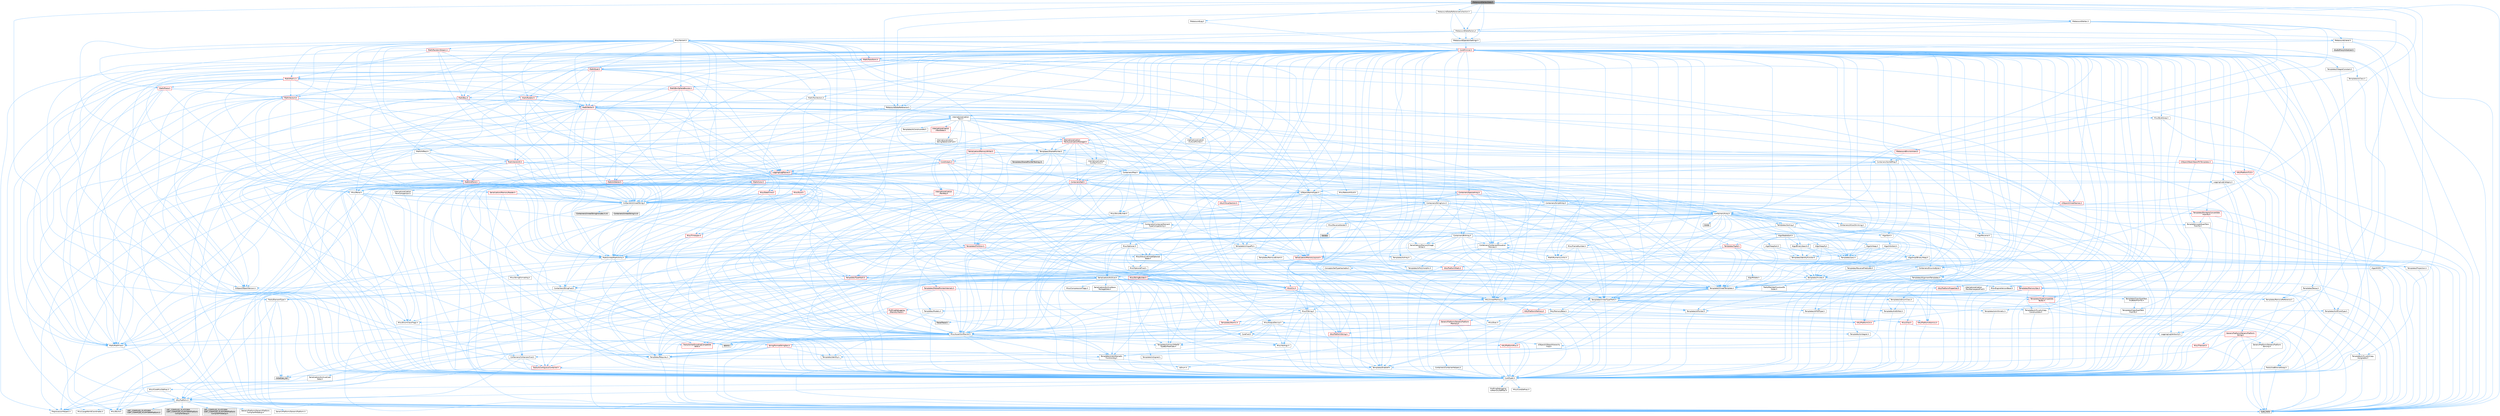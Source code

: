 digraph "MetasoundVertexData.h"
{
 // INTERACTIVE_SVG=YES
 // LATEX_PDF_SIZE
  bgcolor="transparent";
  edge [fontname=Helvetica,fontsize=10,labelfontname=Helvetica,labelfontsize=10];
  node [fontname=Helvetica,fontsize=10,shape=box,height=0.2,width=0.4];
  Node1 [id="Node000001",label="MetasoundVertexData.h",height=0.2,width=0.4,color="gray40", fillcolor="grey60", style="filled", fontcolor="black",tooltip=" "];
  Node1 -> Node2 [id="edge1_Node000001_Node000002",color="steelblue1",style="solid",tooltip=" "];
  Node2 [id="Node000002",label="Algo/AllOf.h",height=0.2,width=0.4,color="grey40", fillcolor="white", style="filled",URL="$db/d85/AllOf_8h.html",tooltip=" "];
  Node2 -> Node3 [id="edge2_Node000002_Node000003",color="steelblue1",style="solid",tooltip=" "];
  Node3 [id="Node000003",label="CoreTypes.h",height=0.2,width=0.4,color="grey40", fillcolor="white", style="filled",URL="$dc/dec/CoreTypes_8h.html",tooltip=" "];
  Node3 -> Node4 [id="edge3_Node000003_Node000004",color="steelblue1",style="solid",tooltip=" "];
  Node4 [id="Node000004",label="HAL/Platform.h",height=0.2,width=0.4,color="grey40", fillcolor="white", style="filled",URL="$d9/dd0/Platform_8h.html",tooltip=" "];
  Node4 -> Node5 [id="edge4_Node000004_Node000005",color="steelblue1",style="solid",tooltip=" "];
  Node5 [id="Node000005",label="Misc/Build.h",height=0.2,width=0.4,color="grey40", fillcolor="white", style="filled",URL="$d3/dbb/Build_8h.html",tooltip=" "];
  Node4 -> Node6 [id="edge5_Node000004_Node000006",color="steelblue1",style="solid",tooltip=" "];
  Node6 [id="Node000006",label="Misc/LargeWorldCoordinates.h",height=0.2,width=0.4,color="grey40", fillcolor="white", style="filled",URL="$d2/dcb/LargeWorldCoordinates_8h.html",tooltip=" "];
  Node4 -> Node7 [id="edge6_Node000004_Node000007",color="steelblue1",style="solid",tooltip=" "];
  Node7 [id="Node000007",label="type_traits",height=0.2,width=0.4,color="grey60", fillcolor="#E0E0E0", style="filled",tooltip=" "];
  Node4 -> Node8 [id="edge7_Node000004_Node000008",color="steelblue1",style="solid",tooltip=" "];
  Node8 [id="Node000008",label="PreprocessorHelpers.h",height=0.2,width=0.4,color="grey40", fillcolor="white", style="filled",URL="$db/ddb/PreprocessorHelpers_8h.html",tooltip=" "];
  Node4 -> Node9 [id="edge8_Node000004_Node000009",color="steelblue1",style="solid",tooltip=" "];
  Node9 [id="Node000009",label="UBT_COMPILED_PLATFORM\l/UBT_COMPILED_PLATFORMPlatform\lCompilerPreSetup.h",height=0.2,width=0.4,color="grey60", fillcolor="#E0E0E0", style="filled",tooltip=" "];
  Node4 -> Node10 [id="edge9_Node000004_Node000010",color="steelblue1",style="solid",tooltip=" "];
  Node10 [id="Node000010",label="GenericPlatform/GenericPlatform\lCompilerPreSetup.h",height=0.2,width=0.4,color="grey40", fillcolor="white", style="filled",URL="$d9/dc8/GenericPlatformCompilerPreSetup_8h.html",tooltip=" "];
  Node4 -> Node11 [id="edge10_Node000004_Node000011",color="steelblue1",style="solid",tooltip=" "];
  Node11 [id="Node000011",label="GenericPlatform/GenericPlatform.h",height=0.2,width=0.4,color="grey40", fillcolor="white", style="filled",URL="$d6/d84/GenericPlatform_8h.html",tooltip=" "];
  Node4 -> Node12 [id="edge11_Node000004_Node000012",color="steelblue1",style="solid",tooltip=" "];
  Node12 [id="Node000012",label="UBT_COMPILED_PLATFORM\l/UBT_COMPILED_PLATFORMPlatform.h",height=0.2,width=0.4,color="grey60", fillcolor="#E0E0E0", style="filled",tooltip=" "];
  Node4 -> Node13 [id="edge12_Node000004_Node000013",color="steelblue1",style="solid",tooltip=" "];
  Node13 [id="Node000013",label="UBT_COMPILED_PLATFORM\l/UBT_COMPILED_PLATFORMPlatform\lCompilerSetup.h",height=0.2,width=0.4,color="grey60", fillcolor="#E0E0E0", style="filled",tooltip=" "];
  Node3 -> Node14 [id="edge13_Node000003_Node000014",color="steelblue1",style="solid",tooltip=" "];
  Node14 [id="Node000014",label="ProfilingDebugging\l/UMemoryDefines.h",height=0.2,width=0.4,color="grey40", fillcolor="white", style="filled",URL="$d2/da2/UMemoryDefines_8h.html",tooltip=" "];
  Node3 -> Node15 [id="edge14_Node000003_Node000015",color="steelblue1",style="solid",tooltip=" "];
  Node15 [id="Node000015",label="Misc/CoreMiscDefines.h",height=0.2,width=0.4,color="grey40", fillcolor="white", style="filled",URL="$da/d38/CoreMiscDefines_8h.html",tooltip=" "];
  Node15 -> Node4 [id="edge15_Node000015_Node000004",color="steelblue1",style="solid",tooltip=" "];
  Node15 -> Node8 [id="edge16_Node000015_Node000008",color="steelblue1",style="solid",tooltip=" "];
  Node3 -> Node16 [id="edge17_Node000003_Node000016",color="steelblue1",style="solid",tooltip=" "];
  Node16 [id="Node000016",label="Misc/CoreDefines.h",height=0.2,width=0.4,color="grey40", fillcolor="white", style="filled",URL="$d3/dd2/CoreDefines_8h.html",tooltip=" "];
  Node2 -> Node17 [id="edge18_Node000002_Node000017",color="steelblue1",style="solid",tooltip=" "];
  Node17 [id="Node000017",label="Templates/Invoke.h",height=0.2,width=0.4,color="grey40", fillcolor="white", style="filled",URL="$d7/deb/Invoke_8h.html",tooltip=" "];
  Node17 -> Node3 [id="edge19_Node000017_Node000003",color="steelblue1",style="solid",tooltip=" "];
  Node17 -> Node18 [id="edge20_Node000017_Node000018",color="steelblue1",style="solid",tooltip=" "];
  Node18 [id="Node000018",label="Traits/MemberFunctionPtr\lOuter.h",height=0.2,width=0.4,color="grey40", fillcolor="white", style="filled",URL="$db/da7/MemberFunctionPtrOuter_8h.html",tooltip=" "];
  Node17 -> Node19 [id="edge21_Node000017_Node000019",color="steelblue1",style="solid",tooltip=" "];
  Node19 [id="Node000019",label="Templates/UnrealTemplate.h",height=0.2,width=0.4,color="grey40", fillcolor="white", style="filled",URL="$d4/d24/UnrealTemplate_8h.html",tooltip=" "];
  Node19 -> Node3 [id="edge22_Node000019_Node000003",color="steelblue1",style="solid",tooltip=" "];
  Node19 -> Node20 [id="edge23_Node000019_Node000020",color="steelblue1",style="solid",tooltip=" "];
  Node20 [id="Node000020",label="Templates/IsPointer.h",height=0.2,width=0.4,color="grey40", fillcolor="white", style="filled",URL="$d7/d05/IsPointer_8h.html",tooltip=" "];
  Node20 -> Node3 [id="edge24_Node000020_Node000003",color="steelblue1",style="solid",tooltip=" "];
  Node19 -> Node21 [id="edge25_Node000019_Node000021",color="steelblue1",style="solid",tooltip=" "];
  Node21 [id="Node000021",label="HAL/UnrealMemory.h",height=0.2,width=0.4,color="grey40", fillcolor="white", style="filled",URL="$d9/d96/UnrealMemory_8h.html",tooltip=" "];
  Node21 -> Node3 [id="edge26_Node000021_Node000003",color="steelblue1",style="solid",tooltip=" "];
  Node21 -> Node22 [id="edge27_Node000021_Node000022",color="steelblue1",style="solid",tooltip=" "];
  Node22 [id="Node000022",label="GenericPlatform/GenericPlatform\lMemory.h",height=0.2,width=0.4,color="red", fillcolor="#FFF0F0", style="filled",URL="$dd/d22/GenericPlatformMemory_8h.html",tooltip=" "];
  Node22 -> Node23 [id="edge28_Node000022_Node000023",color="steelblue1",style="solid",tooltip=" "];
  Node23 [id="Node000023",label="CoreFwd.h",height=0.2,width=0.4,color="grey40", fillcolor="white", style="filled",URL="$d1/d1e/CoreFwd_8h.html",tooltip=" "];
  Node23 -> Node3 [id="edge29_Node000023_Node000003",color="steelblue1",style="solid",tooltip=" "];
  Node23 -> Node24 [id="edge30_Node000023_Node000024",color="steelblue1",style="solid",tooltip=" "];
  Node24 [id="Node000024",label="Containers/ContainersFwd.h",height=0.2,width=0.4,color="grey40", fillcolor="white", style="filled",URL="$d4/d0a/ContainersFwd_8h.html",tooltip=" "];
  Node24 -> Node4 [id="edge31_Node000024_Node000004",color="steelblue1",style="solid",tooltip=" "];
  Node24 -> Node3 [id="edge32_Node000024_Node000003",color="steelblue1",style="solid",tooltip=" "];
  Node24 -> Node25 [id="edge33_Node000024_Node000025",color="steelblue1",style="solid",tooltip=" "];
  Node25 [id="Node000025",label="Traits/IsContiguousContainer.h",height=0.2,width=0.4,color="red", fillcolor="#FFF0F0", style="filled",URL="$d5/d3c/IsContiguousContainer_8h.html",tooltip=" "];
  Node25 -> Node3 [id="edge34_Node000025_Node000003",color="steelblue1",style="solid",tooltip=" "];
  Node25 -> Node27 [id="edge35_Node000025_Node000027",color="steelblue1",style="solid",tooltip=" "];
  Node27 [id="Node000027",label="initializer_list",height=0.2,width=0.4,color="grey60", fillcolor="#E0E0E0", style="filled",tooltip=" "];
  Node23 -> Node28 [id="edge36_Node000023_Node000028",color="steelblue1",style="solid",tooltip=" "];
  Node28 [id="Node000028",label="Math/MathFwd.h",height=0.2,width=0.4,color="grey40", fillcolor="white", style="filled",URL="$d2/d10/MathFwd_8h.html",tooltip=" "];
  Node28 -> Node4 [id="edge37_Node000028_Node000004",color="steelblue1",style="solid",tooltip=" "];
  Node23 -> Node29 [id="edge38_Node000023_Node000029",color="steelblue1",style="solid",tooltip=" "];
  Node29 [id="Node000029",label="UObject/UObjectHierarchy\lFwd.h",height=0.2,width=0.4,color="grey40", fillcolor="white", style="filled",URL="$d3/d13/UObjectHierarchyFwd_8h.html",tooltip=" "];
  Node22 -> Node3 [id="edge39_Node000022_Node000003",color="steelblue1",style="solid",tooltip=" "];
  Node22 -> Node30 [id="edge40_Node000022_Node000030",color="steelblue1",style="solid",tooltip=" "];
  Node30 [id="Node000030",label="HAL/PlatformString.h",height=0.2,width=0.4,color="red", fillcolor="#FFF0F0", style="filled",URL="$db/db5/PlatformString_8h.html",tooltip=" "];
  Node30 -> Node3 [id="edge41_Node000030_Node000003",color="steelblue1",style="solid",tooltip=" "];
  Node21 -> Node34 [id="edge42_Node000021_Node000034",color="steelblue1",style="solid",tooltip=" "];
  Node34 [id="Node000034",label="HAL/MemoryBase.h",height=0.2,width=0.4,color="grey40", fillcolor="white", style="filled",URL="$d6/d9f/MemoryBase_8h.html",tooltip=" "];
  Node34 -> Node3 [id="edge43_Node000034_Node000003",color="steelblue1",style="solid",tooltip=" "];
  Node34 -> Node35 [id="edge44_Node000034_Node000035",color="steelblue1",style="solid",tooltip=" "];
  Node35 [id="Node000035",label="HAL/PlatformAtomics.h",height=0.2,width=0.4,color="red", fillcolor="#FFF0F0", style="filled",URL="$d3/d36/PlatformAtomics_8h.html",tooltip=" "];
  Node35 -> Node3 [id="edge45_Node000035_Node000003",color="steelblue1",style="solid",tooltip=" "];
  Node34 -> Node38 [id="edge46_Node000034_Node000038",color="steelblue1",style="solid",tooltip=" "];
  Node38 [id="Node000038",label="HAL/PlatformCrt.h",height=0.2,width=0.4,color="red", fillcolor="#FFF0F0", style="filled",URL="$d8/d75/PlatformCrt_8h.html",tooltip=" "];
  Node34 -> Node46 [id="edge47_Node000034_Node000046",color="steelblue1",style="solid",tooltip=" "];
  Node46 [id="Node000046",label="Misc/Exec.h",height=0.2,width=0.4,color="grey40", fillcolor="white", style="filled",URL="$de/ddb/Exec_8h.html",tooltip=" "];
  Node46 -> Node3 [id="edge48_Node000046_Node000003",color="steelblue1",style="solid",tooltip=" "];
  Node46 -> Node47 [id="edge49_Node000046_Node000047",color="steelblue1",style="solid",tooltip=" "];
  Node47 [id="Node000047",label="Misc/AssertionMacros.h",height=0.2,width=0.4,color="grey40", fillcolor="white", style="filled",URL="$d0/dfa/AssertionMacros_8h.html",tooltip=" "];
  Node47 -> Node3 [id="edge50_Node000047_Node000003",color="steelblue1",style="solid",tooltip=" "];
  Node47 -> Node4 [id="edge51_Node000047_Node000004",color="steelblue1",style="solid",tooltip=" "];
  Node47 -> Node48 [id="edge52_Node000047_Node000048",color="steelblue1",style="solid",tooltip=" "];
  Node48 [id="Node000048",label="HAL/PlatformMisc.h",height=0.2,width=0.4,color="red", fillcolor="#FFF0F0", style="filled",URL="$d0/df5/PlatformMisc_8h.html",tooltip=" "];
  Node48 -> Node3 [id="edge53_Node000048_Node000003",color="steelblue1",style="solid",tooltip=" "];
  Node47 -> Node8 [id="edge54_Node000047_Node000008",color="steelblue1",style="solid",tooltip=" "];
  Node47 -> Node64 [id="edge55_Node000047_Node000064",color="steelblue1",style="solid",tooltip=" "];
  Node64 [id="Node000064",label="Templates/EnableIf.h",height=0.2,width=0.4,color="grey40", fillcolor="white", style="filled",URL="$d7/d60/EnableIf_8h.html",tooltip=" "];
  Node64 -> Node3 [id="edge56_Node000064_Node000003",color="steelblue1",style="solid",tooltip=" "];
  Node47 -> Node65 [id="edge57_Node000047_Node000065",color="steelblue1",style="solid",tooltip=" "];
  Node65 [id="Node000065",label="Templates/IsArrayOrRefOf\lTypeByPredicate.h",height=0.2,width=0.4,color="grey40", fillcolor="white", style="filled",URL="$d6/da1/IsArrayOrRefOfTypeByPredicate_8h.html",tooltip=" "];
  Node65 -> Node3 [id="edge58_Node000065_Node000003",color="steelblue1",style="solid",tooltip=" "];
  Node47 -> Node66 [id="edge59_Node000047_Node000066",color="steelblue1",style="solid",tooltip=" "];
  Node66 [id="Node000066",label="Templates/IsValidVariadic\lFunctionArg.h",height=0.2,width=0.4,color="grey40", fillcolor="white", style="filled",URL="$d0/dc8/IsValidVariadicFunctionArg_8h.html",tooltip=" "];
  Node66 -> Node3 [id="edge60_Node000066_Node000003",color="steelblue1",style="solid",tooltip=" "];
  Node66 -> Node67 [id="edge61_Node000066_Node000067",color="steelblue1",style="solid",tooltip=" "];
  Node67 [id="Node000067",label="IsEnum.h",height=0.2,width=0.4,color="grey40", fillcolor="white", style="filled",URL="$d4/de5/IsEnum_8h.html",tooltip=" "];
  Node66 -> Node7 [id="edge62_Node000066_Node000007",color="steelblue1",style="solid",tooltip=" "];
  Node47 -> Node68 [id="edge63_Node000047_Node000068",color="steelblue1",style="solid",tooltip=" "];
  Node68 [id="Node000068",label="Traits/IsCharEncodingCompatible\lWith.h",height=0.2,width=0.4,color="red", fillcolor="#FFF0F0", style="filled",URL="$df/dd1/IsCharEncodingCompatibleWith_8h.html",tooltip=" "];
  Node68 -> Node7 [id="edge64_Node000068_Node000007",color="steelblue1",style="solid",tooltip=" "];
  Node47 -> Node70 [id="edge65_Node000047_Node000070",color="steelblue1",style="solid",tooltip=" "];
  Node70 [id="Node000070",label="Misc/VarArgs.h",height=0.2,width=0.4,color="grey40", fillcolor="white", style="filled",URL="$d5/d6f/VarArgs_8h.html",tooltip=" "];
  Node70 -> Node3 [id="edge66_Node000070_Node000003",color="steelblue1",style="solid",tooltip=" "];
  Node47 -> Node71 [id="edge67_Node000047_Node000071",color="steelblue1",style="solid",tooltip=" "];
  Node71 [id="Node000071",label="String/FormatStringSan.h",height=0.2,width=0.4,color="red", fillcolor="#FFF0F0", style="filled",URL="$d3/d8b/FormatStringSan_8h.html",tooltip=" "];
  Node71 -> Node7 [id="edge68_Node000071_Node000007",color="steelblue1",style="solid",tooltip=" "];
  Node71 -> Node3 [id="edge69_Node000071_Node000003",color="steelblue1",style="solid",tooltip=" "];
  Node71 -> Node72 [id="edge70_Node000071_Node000072",color="steelblue1",style="solid",tooltip=" "];
  Node72 [id="Node000072",label="Templates/Requires.h",height=0.2,width=0.4,color="grey40", fillcolor="white", style="filled",URL="$dc/d96/Requires_8h.html",tooltip=" "];
  Node72 -> Node64 [id="edge71_Node000072_Node000064",color="steelblue1",style="solid",tooltip=" "];
  Node72 -> Node7 [id="edge72_Node000072_Node000007",color="steelblue1",style="solid",tooltip=" "];
  Node71 -> Node73 [id="edge73_Node000071_Node000073",color="steelblue1",style="solid",tooltip=" "];
  Node73 [id="Node000073",label="Templates/Identity.h",height=0.2,width=0.4,color="grey40", fillcolor="white", style="filled",URL="$d0/dd5/Identity_8h.html",tooltip=" "];
  Node71 -> Node66 [id="edge74_Node000071_Node000066",color="steelblue1",style="solid",tooltip=" "];
  Node71 -> Node24 [id="edge75_Node000071_Node000024",color="steelblue1",style="solid",tooltip=" "];
  Node47 -> Node77 [id="edge76_Node000047_Node000077",color="steelblue1",style="solid",tooltip=" "];
  Node77 [id="Node000077",label="atomic",height=0.2,width=0.4,color="grey60", fillcolor="#E0E0E0", style="filled",tooltip=" "];
  Node34 -> Node78 [id="edge77_Node000034_Node000078",color="steelblue1",style="solid",tooltip=" "];
  Node78 [id="Node000078",label="Misc/OutputDevice.h",height=0.2,width=0.4,color="grey40", fillcolor="white", style="filled",URL="$d7/d32/OutputDevice_8h.html",tooltip=" "];
  Node78 -> Node23 [id="edge78_Node000078_Node000023",color="steelblue1",style="solid",tooltip=" "];
  Node78 -> Node3 [id="edge79_Node000078_Node000003",color="steelblue1",style="solid",tooltip=" "];
  Node78 -> Node79 [id="edge80_Node000078_Node000079",color="steelblue1",style="solid",tooltip=" "];
  Node79 [id="Node000079",label="Logging/LogVerbosity.h",height=0.2,width=0.4,color="grey40", fillcolor="white", style="filled",URL="$d2/d8f/LogVerbosity_8h.html",tooltip=" "];
  Node79 -> Node3 [id="edge81_Node000079_Node000003",color="steelblue1",style="solid",tooltip=" "];
  Node78 -> Node70 [id="edge82_Node000078_Node000070",color="steelblue1",style="solid",tooltip=" "];
  Node78 -> Node65 [id="edge83_Node000078_Node000065",color="steelblue1",style="solid",tooltip=" "];
  Node78 -> Node66 [id="edge84_Node000078_Node000066",color="steelblue1",style="solid",tooltip=" "];
  Node78 -> Node68 [id="edge85_Node000078_Node000068",color="steelblue1",style="solid",tooltip=" "];
  Node34 -> Node80 [id="edge86_Node000034_Node000080",color="steelblue1",style="solid",tooltip=" "];
  Node80 [id="Node000080",label="Templates/Atomic.h",height=0.2,width=0.4,color="red", fillcolor="#FFF0F0", style="filled",URL="$d3/d91/Atomic_8h.html",tooltip=" "];
  Node80 -> Node83 [id="edge87_Node000080_Node000083",color="steelblue1",style="solid",tooltip=" "];
  Node83 [id="Node000083",label="Templates/IsIntegral.h",height=0.2,width=0.4,color="grey40", fillcolor="white", style="filled",URL="$da/d64/IsIntegral_8h.html",tooltip=" "];
  Node83 -> Node3 [id="edge88_Node000083_Node000003",color="steelblue1",style="solid",tooltip=" "];
  Node80 -> Node77 [id="edge89_Node000080_Node000077",color="steelblue1",style="solid",tooltip=" "];
  Node21 -> Node89 [id="edge90_Node000021_Node000089",color="steelblue1",style="solid",tooltip=" "];
  Node89 [id="Node000089",label="HAL/PlatformMemory.h",height=0.2,width=0.4,color="red", fillcolor="#FFF0F0", style="filled",URL="$de/d68/PlatformMemory_8h.html",tooltip=" "];
  Node89 -> Node3 [id="edge91_Node000089_Node000003",color="steelblue1",style="solid",tooltip=" "];
  Node89 -> Node22 [id="edge92_Node000089_Node000022",color="steelblue1",style="solid",tooltip=" "];
  Node21 -> Node91 [id="edge93_Node000021_Node000091",color="steelblue1",style="solid",tooltip=" "];
  Node91 [id="Node000091",label="ProfilingDebugging\l/MemoryTrace.h",height=0.2,width=0.4,color="red", fillcolor="#FFF0F0", style="filled",URL="$da/dd7/MemoryTrace_8h.html",tooltip=" "];
  Node91 -> Node4 [id="edge94_Node000091_Node000004",color="steelblue1",style="solid",tooltip=" "];
  Node91 -> Node55 [id="edge95_Node000091_Node000055",color="steelblue1",style="solid",tooltip=" "];
  Node55 [id="Node000055",label="Misc/EnumClassFlags.h",height=0.2,width=0.4,color="grey40", fillcolor="white", style="filled",URL="$d8/de7/EnumClassFlags_8h.html",tooltip=" "];
  Node91 -> Node63 [id="edge96_Node000091_Node000063",color="steelblue1",style="solid",tooltip=" "];
  Node63 [id="Node000063",label="Trace/Trace.h",height=0.2,width=0.4,color="grey60", fillcolor="#E0E0E0", style="filled",tooltip=" "];
  Node21 -> Node20 [id="edge97_Node000021_Node000020",color="steelblue1",style="solid",tooltip=" "];
  Node19 -> Node92 [id="edge98_Node000019_Node000092",color="steelblue1",style="solid",tooltip=" "];
  Node92 [id="Node000092",label="Templates/CopyQualifiers\lAndRefsFromTo.h",height=0.2,width=0.4,color="grey40", fillcolor="white", style="filled",URL="$d3/db3/CopyQualifiersAndRefsFromTo_8h.html",tooltip=" "];
  Node92 -> Node93 [id="edge99_Node000092_Node000093",color="steelblue1",style="solid",tooltip=" "];
  Node93 [id="Node000093",label="Templates/CopyQualifiers\lFromTo.h",height=0.2,width=0.4,color="grey40", fillcolor="white", style="filled",URL="$d5/db4/CopyQualifiersFromTo_8h.html",tooltip=" "];
  Node19 -> Node94 [id="edge100_Node000019_Node000094",color="steelblue1",style="solid",tooltip=" "];
  Node94 [id="Node000094",label="Templates/UnrealTypeTraits.h",height=0.2,width=0.4,color="grey40", fillcolor="white", style="filled",URL="$d2/d2d/UnrealTypeTraits_8h.html",tooltip=" "];
  Node94 -> Node3 [id="edge101_Node000094_Node000003",color="steelblue1",style="solid",tooltip=" "];
  Node94 -> Node20 [id="edge102_Node000094_Node000020",color="steelblue1",style="solid",tooltip=" "];
  Node94 -> Node47 [id="edge103_Node000094_Node000047",color="steelblue1",style="solid",tooltip=" "];
  Node94 -> Node85 [id="edge104_Node000094_Node000085",color="steelblue1",style="solid",tooltip=" "];
  Node85 [id="Node000085",label="Templates/AndOrNot.h",height=0.2,width=0.4,color="grey40", fillcolor="white", style="filled",URL="$db/d0a/AndOrNot_8h.html",tooltip=" "];
  Node85 -> Node3 [id="edge105_Node000085_Node000003",color="steelblue1",style="solid",tooltip=" "];
  Node94 -> Node64 [id="edge106_Node000094_Node000064",color="steelblue1",style="solid",tooltip=" "];
  Node94 -> Node95 [id="edge107_Node000094_Node000095",color="steelblue1",style="solid",tooltip=" "];
  Node95 [id="Node000095",label="Templates/IsArithmetic.h",height=0.2,width=0.4,color="grey40", fillcolor="white", style="filled",URL="$d2/d5d/IsArithmetic_8h.html",tooltip=" "];
  Node95 -> Node3 [id="edge108_Node000095_Node000003",color="steelblue1",style="solid",tooltip=" "];
  Node94 -> Node67 [id="edge109_Node000094_Node000067",color="steelblue1",style="solid",tooltip=" "];
  Node94 -> Node96 [id="edge110_Node000094_Node000096",color="steelblue1",style="solid",tooltip=" "];
  Node96 [id="Node000096",label="Templates/Models.h",height=0.2,width=0.4,color="grey40", fillcolor="white", style="filled",URL="$d3/d0c/Models_8h.html",tooltip=" "];
  Node96 -> Node73 [id="edge111_Node000096_Node000073",color="steelblue1",style="solid",tooltip=" "];
  Node94 -> Node97 [id="edge112_Node000094_Node000097",color="steelblue1",style="solid",tooltip=" "];
  Node97 [id="Node000097",label="Templates/IsPODType.h",height=0.2,width=0.4,color="grey40", fillcolor="white", style="filled",URL="$d7/db1/IsPODType_8h.html",tooltip=" "];
  Node97 -> Node3 [id="edge113_Node000097_Node000003",color="steelblue1",style="solid",tooltip=" "];
  Node94 -> Node98 [id="edge114_Node000094_Node000098",color="steelblue1",style="solid",tooltip=" "];
  Node98 [id="Node000098",label="Templates/IsUECoreType.h",height=0.2,width=0.4,color="grey40", fillcolor="white", style="filled",URL="$d1/db8/IsUECoreType_8h.html",tooltip=" "];
  Node98 -> Node3 [id="edge115_Node000098_Node000003",color="steelblue1",style="solid",tooltip=" "];
  Node98 -> Node7 [id="edge116_Node000098_Node000007",color="steelblue1",style="solid",tooltip=" "];
  Node94 -> Node86 [id="edge117_Node000094_Node000086",color="steelblue1",style="solid",tooltip=" "];
  Node86 [id="Node000086",label="Templates/IsTriviallyCopy\lConstructible.h",height=0.2,width=0.4,color="grey40", fillcolor="white", style="filled",URL="$d3/d78/IsTriviallyCopyConstructible_8h.html",tooltip=" "];
  Node86 -> Node3 [id="edge118_Node000086_Node000003",color="steelblue1",style="solid",tooltip=" "];
  Node86 -> Node7 [id="edge119_Node000086_Node000007",color="steelblue1",style="solid",tooltip=" "];
  Node19 -> Node99 [id="edge120_Node000019_Node000099",color="steelblue1",style="solid",tooltip=" "];
  Node99 [id="Node000099",label="Templates/RemoveReference.h",height=0.2,width=0.4,color="grey40", fillcolor="white", style="filled",URL="$da/dbe/RemoveReference_8h.html",tooltip=" "];
  Node99 -> Node3 [id="edge121_Node000099_Node000003",color="steelblue1",style="solid",tooltip=" "];
  Node19 -> Node72 [id="edge122_Node000019_Node000072",color="steelblue1",style="solid",tooltip=" "];
  Node19 -> Node100 [id="edge123_Node000019_Node000100",color="steelblue1",style="solid",tooltip=" "];
  Node100 [id="Node000100",label="Templates/TypeCompatible\lBytes.h",height=0.2,width=0.4,color="red", fillcolor="#FFF0F0", style="filled",URL="$df/d0a/TypeCompatibleBytes_8h.html",tooltip=" "];
  Node100 -> Node3 [id="edge124_Node000100_Node000003",color="steelblue1",style="solid",tooltip=" "];
  Node100 -> Node7 [id="edge125_Node000100_Node000007",color="steelblue1",style="solid",tooltip=" "];
  Node19 -> Node73 [id="edge126_Node000019_Node000073",color="steelblue1",style="solid",tooltip=" "];
  Node19 -> Node25 [id="edge127_Node000019_Node000025",color="steelblue1",style="solid",tooltip=" "];
  Node19 -> Node101 [id="edge128_Node000019_Node000101",color="steelblue1",style="solid",tooltip=" "];
  Node101 [id="Node000101",label="Traits/UseBitwiseSwap.h",height=0.2,width=0.4,color="grey40", fillcolor="white", style="filled",URL="$db/df3/UseBitwiseSwap_8h.html",tooltip=" "];
  Node101 -> Node3 [id="edge129_Node000101_Node000003",color="steelblue1",style="solid",tooltip=" "];
  Node101 -> Node7 [id="edge130_Node000101_Node000007",color="steelblue1",style="solid",tooltip=" "];
  Node19 -> Node7 [id="edge131_Node000019_Node000007",color="steelblue1",style="solid",tooltip=" "];
  Node17 -> Node7 [id="edge132_Node000017_Node000007",color="steelblue1",style="solid",tooltip=" "];
  Node1 -> Node102 [id="edge133_Node000001_Node000102",color="steelblue1",style="solid",tooltip=" "];
  Node102 [id="Node000102",label="Containers/Array.h",height=0.2,width=0.4,color="grey40", fillcolor="white", style="filled",URL="$df/dd0/Array_8h.html",tooltip=" "];
  Node102 -> Node3 [id="edge134_Node000102_Node000003",color="steelblue1",style="solid",tooltip=" "];
  Node102 -> Node47 [id="edge135_Node000102_Node000047",color="steelblue1",style="solid",tooltip=" "];
  Node102 -> Node103 [id="edge136_Node000102_Node000103",color="steelblue1",style="solid",tooltip=" "];
  Node103 [id="Node000103",label="Misc/IntrusiveUnsetOptional\lState.h",height=0.2,width=0.4,color="grey40", fillcolor="white", style="filled",URL="$d2/d0a/IntrusiveUnsetOptionalState_8h.html",tooltip=" "];
  Node103 -> Node104 [id="edge137_Node000103_Node000104",color="steelblue1",style="solid",tooltip=" "];
  Node104 [id="Node000104",label="Misc/OptionalFwd.h",height=0.2,width=0.4,color="grey40", fillcolor="white", style="filled",URL="$dc/d50/OptionalFwd_8h.html",tooltip=" "];
  Node102 -> Node105 [id="edge138_Node000102_Node000105",color="steelblue1",style="solid",tooltip=" "];
  Node105 [id="Node000105",label="Misc/ReverseIterate.h",height=0.2,width=0.4,color="grey40", fillcolor="white", style="filled",URL="$db/de3/ReverseIterate_8h.html",tooltip=" "];
  Node105 -> Node4 [id="edge139_Node000105_Node000004",color="steelblue1",style="solid",tooltip=" "];
  Node105 -> Node106 [id="edge140_Node000105_Node000106",color="steelblue1",style="solid",tooltip=" "];
  Node106 [id="Node000106",label="iterator",height=0.2,width=0.4,color="grey60", fillcolor="#E0E0E0", style="filled",tooltip=" "];
  Node102 -> Node21 [id="edge141_Node000102_Node000021",color="steelblue1",style="solid",tooltip=" "];
  Node102 -> Node94 [id="edge142_Node000102_Node000094",color="steelblue1",style="solid",tooltip=" "];
  Node102 -> Node19 [id="edge143_Node000102_Node000019",color="steelblue1",style="solid",tooltip=" "];
  Node102 -> Node107 [id="edge144_Node000102_Node000107",color="steelblue1",style="solid",tooltip=" "];
  Node107 [id="Node000107",label="Containers/AllowShrinking.h",height=0.2,width=0.4,color="grey40", fillcolor="white", style="filled",URL="$d7/d1a/AllowShrinking_8h.html",tooltip=" "];
  Node107 -> Node3 [id="edge145_Node000107_Node000003",color="steelblue1",style="solid",tooltip=" "];
  Node102 -> Node108 [id="edge146_Node000102_Node000108",color="steelblue1",style="solid",tooltip=" "];
  Node108 [id="Node000108",label="Containers/ContainerAllocation\lPolicies.h",height=0.2,width=0.4,color="grey40", fillcolor="white", style="filled",URL="$d7/dff/ContainerAllocationPolicies_8h.html",tooltip=" "];
  Node108 -> Node3 [id="edge147_Node000108_Node000003",color="steelblue1",style="solid",tooltip=" "];
  Node108 -> Node109 [id="edge148_Node000108_Node000109",color="steelblue1",style="solid",tooltip=" "];
  Node109 [id="Node000109",label="Containers/ContainerHelpers.h",height=0.2,width=0.4,color="grey40", fillcolor="white", style="filled",URL="$d7/d33/ContainerHelpers_8h.html",tooltip=" "];
  Node109 -> Node3 [id="edge149_Node000109_Node000003",color="steelblue1",style="solid",tooltip=" "];
  Node108 -> Node108 [id="edge150_Node000108_Node000108",color="steelblue1",style="solid",tooltip=" "];
  Node108 -> Node110 [id="edge151_Node000108_Node000110",color="steelblue1",style="solid",tooltip=" "];
  Node110 [id="Node000110",label="HAL/PlatformMath.h",height=0.2,width=0.4,color="red", fillcolor="#FFF0F0", style="filled",URL="$dc/d53/PlatformMath_8h.html",tooltip=" "];
  Node110 -> Node3 [id="edge152_Node000110_Node000003",color="steelblue1",style="solid",tooltip=" "];
  Node108 -> Node21 [id="edge153_Node000108_Node000021",color="steelblue1",style="solid",tooltip=" "];
  Node108 -> Node53 [id="edge154_Node000108_Node000053",color="steelblue1",style="solid",tooltip=" "];
  Node53 [id="Node000053",label="Math/NumericLimits.h",height=0.2,width=0.4,color="grey40", fillcolor="white", style="filled",URL="$df/d1b/NumericLimits_8h.html",tooltip=" "];
  Node53 -> Node3 [id="edge155_Node000053_Node000003",color="steelblue1",style="solid",tooltip=" "];
  Node108 -> Node47 [id="edge156_Node000108_Node000047",color="steelblue1",style="solid",tooltip=" "];
  Node108 -> Node118 [id="edge157_Node000108_Node000118",color="steelblue1",style="solid",tooltip=" "];
  Node118 [id="Node000118",label="Templates/IsPolymorphic.h",height=0.2,width=0.4,color="grey40", fillcolor="white", style="filled",URL="$dc/d20/IsPolymorphic_8h.html",tooltip=" "];
  Node108 -> Node119 [id="edge158_Node000108_Node000119",color="steelblue1",style="solid",tooltip=" "];
  Node119 [id="Node000119",label="Templates/MemoryOps.h",height=0.2,width=0.4,color="red", fillcolor="#FFF0F0", style="filled",URL="$db/dea/MemoryOps_8h.html",tooltip=" "];
  Node119 -> Node3 [id="edge159_Node000119_Node000003",color="steelblue1",style="solid",tooltip=" "];
  Node119 -> Node21 [id="edge160_Node000119_Node000021",color="steelblue1",style="solid",tooltip=" "];
  Node119 -> Node87 [id="edge161_Node000119_Node000087",color="steelblue1",style="solid",tooltip=" "];
  Node87 [id="Node000087",label="Templates/IsTriviallyCopy\lAssignable.h",height=0.2,width=0.4,color="grey40", fillcolor="white", style="filled",URL="$d2/df2/IsTriviallyCopyAssignable_8h.html",tooltip=" "];
  Node87 -> Node3 [id="edge162_Node000087_Node000003",color="steelblue1",style="solid",tooltip=" "];
  Node87 -> Node7 [id="edge163_Node000087_Node000007",color="steelblue1",style="solid",tooltip=" "];
  Node119 -> Node86 [id="edge164_Node000119_Node000086",color="steelblue1",style="solid",tooltip=" "];
  Node119 -> Node72 [id="edge165_Node000119_Node000072",color="steelblue1",style="solid",tooltip=" "];
  Node119 -> Node94 [id="edge166_Node000119_Node000094",color="steelblue1",style="solid",tooltip=" "];
  Node119 -> Node101 [id="edge167_Node000119_Node000101",color="steelblue1",style="solid",tooltip=" "];
  Node119 -> Node7 [id="edge168_Node000119_Node000007",color="steelblue1",style="solid",tooltip=" "];
  Node108 -> Node100 [id="edge169_Node000108_Node000100",color="steelblue1",style="solid",tooltip=" "];
  Node108 -> Node7 [id="edge170_Node000108_Node000007",color="steelblue1",style="solid",tooltip=" "];
  Node102 -> Node120 [id="edge171_Node000102_Node000120",color="steelblue1",style="solid",tooltip=" "];
  Node120 [id="Node000120",label="Containers/ContainerElement\lTypeCompatibility.h",height=0.2,width=0.4,color="grey40", fillcolor="white", style="filled",URL="$df/ddf/ContainerElementTypeCompatibility_8h.html",tooltip=" "];
  Node120 -> Node3 [id="edge172_Node000120_Node000003",color="steelblue1",style="solid",tooltip=" "];
  Node120 -> Node94 [id="edge173_Node000120_Node000094",color="steelblue1",style="solid",tooltip=" "];
  Node102 -> Node121 [id="edge174_Node000102_Node000121",color="steelblue1",style="solid",tooltip=" "];
  Node121 [id="Node000121",label="Serialization/Archive.h",height=0.2,width=0.4,color="grey40", fillcolor="white", style="filled",URL="$d7/d3b/Archive_8h.html",tooltip=" "];
  Node121 -> Node23 [id="edge175_Node000121_Node000023",color="steelblue1",style="solid",tooltip=" "];
  Node121 -> Node3 [id="edge176_Node000121_Node000003",color="steelblue1",style="solid",tooltip=" "];
  Node121 -> Node122 [id="edge177_Node000121_Node000122",color="steelblue1",style="solid",tooltip=" "];
  Node122 [id="Node000122",label="HAL/PlatformProperties.h",height=0.2,width=0.4,color="red", fillcolor="#FFF0F0", style="filled",URL="$d9/db0/PlatformProperties_8h.html",tooltip=" "];
  Node122 -> Node3 [id="edge178_Node000122_Node000003",color="steelblue1",style="solid",tooltip=" "];
  Node121 -> Node125 [id="edge179_Node000121_Node000125",color="steelblue1",style="solid",tooltip=" "];
  Node125 [id="Node000125",label="Internationalization\l/TextNamespaceFwd.h",height=0.2,width=0.4,color="grey40", fillcolor="white", style="filled",URL="$d8/d97/TextNamespaceFwd_8h.html",tooltip=" "];
  Node125 -> Node3 [id="edge180_Node000125_Node000003",color="steelblue1",style="solid",tooltip=" "];
  Node121 -> Node28 [id="edge181_Node000121_Node000028",color="steelblue1",style="solid",tooltip=" "];
  Node121 -> Node47 [id="edge182_Node000121_Node000047",color="steelblue1",style="solid",tooltip=" "];
  Node121 -> Node5 [id="edge183_Node000121_Node000005",color="steelblue1",style="solid",tooltip=" "];
  Node121 -> Node54 [id="edge184_Node000121_Node000054",color="steelblue1",style="solid",tooltip=" "];
  Node54 [id="Node000054",label="Misc/CompressionFlags.h",height=0.2,width=0.4,color="grey40", fillcolor="white", style="filled",URL="$d9/d76/CompressionFlags_8h.html",tooltip=" "];
  Node121 -> Node126 [id="edge185_Node000121_Node000126",color="steelblue1",style="solid",tooltip=" "];
  Node126 [id="Node000126",label="Misc/EngineVersionBase.h",height=0.2,width=0.4,color="grey40", fillcolor="white", style="filled",URL="$d5/d2b/EngineVersionBase_8h.html",tooltip=" "];
  Node126 -> Node3 [id="edge186_Node000126_Node000003",color="steelblue1",style="solid",tooltip=" "];
  Node121 -> Node70 [id="edge187_Node000121_Node000070",color="steelblue1",style="solid",tooltip=" "];
  Node121 -> Node127 [id="edge188_Node000121_Node000127",color="steelblue1",style="solid",tooltip=" "];
  Node127 [id="Node000127",label="Serialization/ArchiveCook\lData.h",height=0.2,width=0.4,color="grey40", fillcolor="white", style="filled",URL="$dc/db6/ArchiveCookData_8h.html",tooltip=" "];
  Node127 -> Node4 [id="edge189_Node000127_Node000004",color="steelblue1",style="solid",tooltip=" "];
  Node121 -> Node128 [id="edge190_Node000121_Node000128",color="steelblue1",style="solid",tooltip=" "];
  Node128 [id="Node000128",label="Serialization/ArchiveSave\lPackageData.h",height=0.2,width=0.4,color="grey40", fillcolor="white", style="filled",URL="$d1/d37/ArchiveSavePackageData_8h.html",tooltip=" "];
  Node121 -> Node64 [id="edge191_Node000121_Node000064",color="steelblue1",style="solid",tooltip=" "];
  Node121 -> Node65 [id="edge192_Node000121_Node000065",color="steelblue1",style="solid",tooltip=" "];
  Node121 -> Node129 [id="edge193_Node000121_Node000129",color="steelblue1",style="solid",tooltip=" "];
  Node129 [id="Node000129",label="Templates/IsEnumClass.h",height=0.2,width=0.4,color="grey40", fillcolor="white", style="filled",URL="$d7/d15/IsEnumClass_8h.html",tooltip=" "];
  Node129 -> Node3 [id="edge194_Node000129_Node000003",color="steelblue1",style="solid",tooltip=" "];
  Node129 -> Node85 [id="edge195_Node000129_Node000085",color="steelblue1",style="solid",tooltip=" "];
  Node121 -> Node115 [id="edge196_Node000121_Node000115",color="steelblue1",style="solid",tooltip=" "];
  Node115 [id="Node000115",label="Templates/IsSigned.h",height=0.2,width=0.4,color="grey40", fillcolor="white", style="filled",URL="$d8/dd8/IsSigned_8h.html",tooltip=" "];
  Node115 -> Node3 [id="edge197_Node000115_Node000003",color="steelblue1",style="solid",tooltip=" "];
  Node121 -> Node66 [id="edge198_Node000121_Node000066",color="steelblue1",style="solid",tooltip=" "];
  Node121 -> Node19 [id="edge199_Node000121_Node000019",color="steelblue1",style="solid",tooltip=" "];
  Node121 -> Node68 [id="edge200_Node000121_Node000068",color="steelblue1",style="solid",tooltip=" "];
  Node121 -> Node130 [id="edge201_Node000121_Node000130",color="steelblue1",style="solid",tooltip=" "];
  Node130 [id="Node000130",label="UObject/ObjectVersion.h",height=0.2,width=0.4,color="grey40", fillcolor="white", style="filled",URL="$da/d63/ObjectVersion_8h.html",tooltip=" "];
  Node130 -> Node3 [id="edge202_Node000130_Node000003",color="steelblue1",style="solid",tooltip=" "];
  Node102 -> Node131 [id="edge203_Node000102_Node000131",color="steelblue1",style="solid",tooltip=" "];
  Node131 [id="Node000131",label="Serialization/MemoryImage\lWriter.h",height=0.2,width=0.4,color="grey40", fillcolor="white", style="filled",URL="$d0/d08/MemoryImageWriter_8h.html",tooltip=" "];
  Node131 -> Node3 [id="edge204_Node000131_Node000003",color="steelblue1",style="solid",tooltip=" "];
  Node131 -> Node132 [id="edge205_Node000131_Node000132",color="steelblue1",style="solid",tooltip=" "];
  Node132 [id="Node000132",label="Serialization/MemoryLayout.h",height=0.2,width=0.4,color="red", fillcolor="#FFF0F0", style="filled",URL="$d7/d66/MemoryLayout_8h.html",tooltip=" "];
  Node132 -> Node135 [id="edge206_Node000132_Node000135",color="steelblue1",style="solid",tooltip=" "];
  Node135 [id="Node000135",label="Containers/EnumAsByte.h",height=0.2,width=0.4,color="grey40", fillcolor="white", style="filled",URL="$d6/d9a/EnumAsByte_8h.html",tooltip=" "];
  Node135 -> Node3 [id="edge207_Node000135_Node000003",color="steelblue1",style="solid",tooltip=" "];
  Node135 -> Node97 [id="edge208_Node000135_Node000097",color="steelblue1",style="solid",tooltip=" "];
  Node135 -> Node136 [id="edge209_Node000135_Node000136",color="steelblue1",style="solid",tooltip=" "];
  Node136 [id="Node000136",label="Templates/TypeHash.h",height=0.2,width=0.4,color="red", fillcolor="#FFF0F0", style="filled",URL="$d1/d62/TypeHash_8h.html",tooltip=" "];
  Node136 -> Node3 [id="edge210_Node000136_Node000003",color="steelblue1",style="solid",tooltip=" "];
  Node136 -> Node72 [id="edge211_Node000136_Node000072",color="steelblue1",style="solid",tooltip=" "];
  Node136 -> Node137 [id="edge212_Node000136_Node000137",color="steelblue1",style="solid",tooltip=" "];
  Node137 [id="Node000137",label="Misc/Crc.h",height=0.2,width=0.4,color="red", fillcolor="#FFF0F0", style="filled",URL="$d4/dd2/Crc_8h.html",tooltip=" "];
  Node137 -> Node3 [id="edge213_Node000137_Node000003",color="steelblue1",style="solid",tooltip=" "];
  Node137 -> Node30 [id="edge214_Node000137_Node000030",color="steelblue1",style="solid",tooltip=" "];
  Node137 -> Node47 [id="edge215_Node000137_Node000047",color="steelblue1",style="solid",tooltip=" "];
  Node137 -> Node138 [id="edge216_Node000137_Node000138",color="steelblue1",style="solid",tooltip=" "];
  Node138 [id="Node000138",label="Misc/CString.h",height=0.2,width=0.4,color="grey40", fillcolor="white", style="filled",URL="$d2/d49/CString_8h.html",tooltip=" "];
  Node138 -> Node3 [id="edge217_Node000138_Node000003",color="steelblue1",style="solid",tooltip=" "];
  Node138 -> Node38 [id="edge218_Node000138_Node000038",color="steelblue1",style="solid",tooltip=" "];
  Node138 -> Node30 [id="edge219_Node000138_Node000030",color="steelblue1",style="solid",tooltip=" "];
  Node138 -> Node47 [id="edge220_Node000138_Node000047",color="steelblue1",style="solid",tooltip=" "];
  Node138 -> Node139 [id="edge221_Node000138_Node000139",color="steelblue1",style="solid",tooltip=" "];
  Node139 [id="Node000139",label="Misc/Char.h",height=0.2,width=0.4,color="red", fillcolor="#FFF0F0", style="filled",URL="$d0/d58/Char_8h.html",tooltip=" "];
  Node139 -> Node3 [id="edge222_Node000139_Node000003",color="steelblue1",style="solid",tooltip=" "];
  Node139 -> Node7 [id="edge223_Node000139_Node000007",color="steelblue1",style="solid",tooltip=" "];
  Node138 -> Node70 [id="edge224_Node000138_Node000070",color="steelblue1",style="solid",tooltip=" "];
  Node138 -> Node65 [id="edge225_Node000138_Node000065",color="steelblue1",style="solid",tooltip=" "];
  Node138 -> Node66 [id="edge226_Node000138_Node000066",color="steelblue1",style="solid",tooltip=" "];
  Node138 -> Node68 [id="edge227_Node000138_Node000068",color="steelblue1",style="solid",tooltip=" "];
  Node137 -> Node139 [id="edge228_Node000137_Node000139",color="steelblue1",style="solid",tooltip=" "];
  Node137 -> Node94 [id="edge229_Node000137_Node000094",color="steelblue1",style="solid",tooltip=" "];
  Node136 -> Node7 [id="edge230_Node000136_Node000007",color="steelblue1",style="solid",tooltip=" "];
  Node132 -> Node50 [id="edge231_Node000132_Node000050",color="steelblue1",style="solid",tooltip=" "];
  Node50 [id="Node000050",label="Containers/StringFwd.h",height=0.2,width=0.4,color="grey40", fillcolor="white", style="filled",URL="$df/d37/StringFwd_8h.html",tooltip=" "];
  Node50 -> Node3 [id="edge232_Node000050_Node000003",color="steelblue1",style="solid",tooltip=" "];
  Node50 -> Node51 [id="edge233_Node000050_Node000051",color="steelblue1",style="solid",tooltip=" "];
  Node51 [id="Node000051",label="Traits/ElementType.h",height=0.2,width=0.4,color="grey40", fillcolor="white", style="filled",URL="$d5/d4f/ElementType_8h.html",tooltip=" "];
  Node51 -> Node4 [id="edge234_Node000051_Node000004",color="steelblue1",style="solid",tooltip=" "];
  Node51 -> Node27 [id="edge235_Node000051_Node000027",color="steelblue1",style="solid",tooltip=" "];
  Node51 -> Node7 [id="edge236_Node000051_Node000007",color="steelblue1",style="solid",tooltip=" "];
  Node50 -> Node25 [id="edge237_Node000050_Node000025",color="steelblue1",style="solid",tooltip=" "];
  Node132 -> Node21 [id="edge238_Node000132_Node000021",color="steelblue1",style="solid",tooltip=" "];
  Node132 -> Node64 [id="edge239_Node000132_Node000064",color="steelblue1",style="solid",tooltip=" "];
  Node132 -> Node118 [id="edge240_Node000132_Node000118",color="steelblue1",style="solid",tooltip=" "];
  Node132 -> Node96 [id="edge241_Node000132_Node000096",color="steelblue1",style="solid",tooltip=" "];
  Node132 -> Node19 [id="edge242_Node000132_Node000019",color="steelblue1",style="solid",tooltip=" "];
  Node102 -> Node145 [id="edge243_Node000102_Node000145",color="steelblue1",style="solid",tooltip=" "];
  Node145 [id="Node000145",label="Algo/Heapify.h",height=0.2,width=0.4,color="grey40", fillcolor="white", style="filled",URL="$d0/d2a/Heapify_8h.html",tooltip=" "];
  Node145 -> Node146 [id="edge244_Node000145_Node000146",color="steelblue1",style="solid",tooltip=" "];
  Node146 [id="Node000146",label="Algo/Impl/BinaryHeap.h",height=0.2,width=0.4,color="grey40", fillcolor="white", style="filled",URL="$d7/da3/Algo_2Impl_2BinaryHeap_8h.html",tooltip=" "];
  Node146 -> Node17 [id="edge245_Node000146_Node000017",color="steelblue1",style="solid",tooltip=" "];
  Node146 -> Node147 [id="edge246_Node000146_Node000147",color="steelblue1",style="solid",tooltip=" "];
  Node147 [id="Node000147",label="Templates/Projection.h",height=0.2,width=0.4,color="grey40", fillcolor="white", style="filled",URL="$d7/df0/Projection_8h.html",tooltip=" "];
  Node147 -> Node7 [id="edge247_Node000147_Node000007",color="steelblue1",style="solid",tooltip=" "];
  Node146 -> Node148 [id="edge248_Node000146_Node000148",color="steelblue1",style="solid",tooltip=" "];
  Node148 [id="Node000148",label="Templates/ReversePredicate.h",height=0.2,width=0.4,color="grey40", fillcolor="white", style="filled",URL="$d8/d28/ReversePredicate_8h.html",tooltip=" "];
  Node148 -> Node17 [id="edge249_Node000148_Node000017",color="steelblue1",style="solid",tooltip=" "];
  Node148 -> Node19 [id="edge250_Node000148_Node000019",color="steelblue1",style="solid",tooltip=" "];
  Node146 -> Node7 [id="edge251_Node000146_Node000007",color="steelblue1",style="solid",tooltip=" "];
  Node145 -> Node149 [id="edge252_Node000145_Node000149",color="steelblue1",style="solid",tooltip=" "];
  Node149 [id="Node000149",label="Templates/IdentityFunctor.h",height=0.2,width=0.4,color="grey40", fillcolor="white", style="filled",URL="$d7/d2e/IdentityFunctor_8h.html",tooltip=" "];
  Node149 -> Node4 [id="edge253_Node000149_Node000004",color="steelblue1",style="solid",tooltip=" "];
  Node145 -> Node17 [id="edge254_Node000145_Node000017",color="steelblue1",style="solid",tooltip=" "];
  Node145 -> Node150 [id="edge255_Node000145_Node000150",color="steelblue1",style="solid",tooltip=" "];
  Node150 [id="Node000150",label="Templates/Less.h",height=0.2,width=0.4,color="grey40", fillcolor="white", style="filled",URL="$de/dc8/Less_8h.html",tooltip=" "];
  Node150 -> Node3 [id="edge256_Node000150_Node000003",color="steelblue1",style="solid",tooltip=" "];
  Node150 -> Node19 [id="edge257_Node000150_Node000019",color="steelblue1",style="solid",tooltip=" "];
  Node145 -> Node19 [id="edge258_Node000145_Node000019",color="steelblue1",style="solid",tooltip=" "];
  Node102 -> Node151 [id="edge259_Node000102_Node000151",color="steelblue1",style="solid",tooltip=" "];
  Node151 [id="Node000151",label="Algo/HeapSort.h",height=0.2,width=0.4,color="grey40", fillcolor="white", style="filled",URL="$d3/d92/HeapSort_8h.html",tooltip=" "];
  Node151 -> Node146 [id="edge260_Node000151_Node000146",color="steelblue1",style="solid",tooltip=" "];
  Node151 -> Node149 [id="edge261_Node000151_Node000149",color="steelblue1",style="solid",tooltip=" "];
  Node151 -> Node150 [id="edge262_Node000151_Node000150",color="steelblue1",style="solid",tooltip=" "];
  Node151 -> Node19 [id="edge263_Node000151_Node000019",color="steelblue1",style="solid",tooltip=" "];
  Node102 -> Node152 [id="edge264_Node000102_Node000152",color="steelblue1",style="solid",tooltip=" "];
  Node152 [id="Node000152",label="Algo/IsHeap.h",height=0.2,width=0.4,color="grey40", fillcolor="white", style="filled",URL="$de/d32/IsHeap_8h.html",tooltip=" "];
  Node152 -> Node146 [id="edge265_Node000152_Node000146",color="steelblue1",style="solid",tooltip=" "];
  Node152 -> Node149 [id="edge266_Node000152_Node000149",color="steelblue1",style="solid",tooltip=" "];
  Node152 -> Node17 [id="edge267_Node000152_Node000017",color="steelblue1",style="solid",tooltip=" "];
  Node152 -> Node150 [id="edge268_Node000152_Node000150",color="steelblue1",style="solid",tooltip=" "];
  Node152 -> Node19 [id="edge269_Node000152_Node000019",color="steelblue1",style="solid",tooltip=" "];
  Node102 -> Node146 [id="edge270_Node000102_Node000146",color="steelblue1",style="solid",tooltip=" "];
  Node102 -> Node153 [id="edge271_Node000102_Node000153",color="steelblue1",style="solid",tooltip=" "];
  Node153 [id="Node000153",label="Algo/StableSort.h",height=0.2,width=0.4,color="grey40", fillcolor="white", style="filled",URL="$d7/d3c/StableSort_8h.html",tooltip=" "];
  Node153 -> Node154 [id="edge272_Node000153_Node000154",color="steelblue1",style="solid",tooltip=" "];
  Node154 [id="Node000154",label="Algo/BinarySearch.h",height=0.2,width=0.4,color="grey40", fillcolor="white", style="filled",URL="$db/db4/BinarySearch_8h.html",tooltip=" "];
  Node154 -> Node149 [id="edge273_Node000154_Node000149",color="steelblue1",style="solid",tooltip=" "];
  Node154 -> Node17 [id="edge274_Node000154_Node000017",color="steelblue1",style="solid",tooltip=" "];
  Node154 -> Node150 [id="edge275_Node000154_Node000150",color="steelblue1",style="solid",tooltip=" "];
  Node153 -> Node155 [id="edge276_Node000153_Node000155",color="steelblue1",style="solid",tooltip=" "];
  Node155 [id="Node000155",label="Algo/Rotate.h",height=0.2,width=0.4,color="grey40", fillcolor="white", style="filled",URL="$dd/da7/Rotate_8h.html",tooltip=" "];
  Node155 -> Node19 [id="edge277_Node000155_Node000019",color="steelblue1",style="solid",tooltip=" "];
  Node153 -> Node149 [id="edge278_Node000153_Node000149",color="steelblue1",style="solid",tooltip=" "];
  Node153 -> Node17 [id="edge279_Node000153_Node000017",color="steelblue1",style="solid",tooltip=" "];
  Node153 -> Node150 [id="edge280_Node000153_Node000150",color="steelblue1",style="solid",tooltip=" "];
  Node153 -> Node19 [id="edge281_Node000153_Node000019",color="steelblue1",style="solid",tooltip=" "];
  Node102 -> Node156 [id="edge282_Node000102_Node000156",color="steelblue1",style="solid",tooltip=" "];
  Node156 [id="Node000156",label="Concepts/GetTypeHashable.h",height=0.2,width=0.4,color="grey40", fillcolor="white", style="filled",URL="$d3/da2/GetTypeHashable_8h.html",tooltip=" "];
  Node156 -> Node3 [id="edge283_Node000156_Node000003",color="steelblue1",style="solid",tooltip=" "];
  Node156 -> Node136 [id="edge284_Node000156_Node000136",color="steelblue1",style="solid",tooltip=" "];
  Node102 -> Node149 [id="edge285_Node000102_Node000149",color="steelblue1",style="solid",tooltip=" "];
  Node102 -> Node17 [id="edge286_Node000102_Node000017",color="steelblue1",style="solid",tooltip=" "];
  Node102 -> Node150 [id="edge287_Node000102_Node000150",color="steelblue1",style="solid",tooltip=" "];
  Node102 -> Node157 [id="edge288_Node000102_Node000157",color="steelblue1",style="solid",tooltip=" "];
  Node157 [id="Node000157",label="Templates/LosesQualifiers\lFromTo.h",height=0.2,width=0.4,color="grey40", fillcolor="white", style="filled",URL="$d2/db3/LosesQualifiersFromTo_8h.html",tooltip=" "];
  Node157 -> Node93 [id="edge289_Node000157_Node000093",color="steelblue1",style="solid",tooltip=" "];
  Node157 -> Node7 [id="edge290_Node000157_Node000007",color="steelblue1",style="solid",tooltip=" "];
  Node102 -> Node72 [id="edge291_Node000102_Node000072",color="steelblue1",style="solid",tooltip=" "];
  Node102 -> Node158 [id="edge292_Node000102_Node000158",color="steelblue1",style="solid",tooltip=" "];
  Node158 [id="Node000158",label="Templates/Sorting.h",height=0.2,width=0.4,color="grey40", fillcolor="white", style="filled",URL="$d3/d9e/Sorting_8h.html",tooltip=" "];
  Node158 -> Node3 [id="edge293_Node000158_Node000003",color="steelblue1",style="solid",tooltip=" "];
  Node158 -> Node154 [id="edge294_Node000158_Node000154",color="steelblue1",style="solid",tooltip=" "];
  Node158 -> Node159 [id="edge295_Node000158_Node000159",color="steelblue1",style="solid",tooltip=" "];
  Node159 [id="Node000159",label="Algo/Sort.h",height=0.2,width=0.4,color="grey40", fillcolor="white", style="filled",URL="$d1/d87/Sort_8h.html",tooltip=" "];
  Node159 -> Node160 [id="edge296_Node000159_Node000160",color="steelblue1",style="solid",tooltip=" "];
  Node160 [id="Node000160",label="Algo/IntroSort.h",height=0.2,width=0.4,color="grey40", fillcolor="white", style="filled",URL="$d3/db3/IntroSort_8h.html",tooltip=" "];
  Node160 -> Node146 [id="edge297_Node000160_Node000146",color="steelblue1",style="solid",tooltip=" "];
  Node160 -> Node161 [id="edge298_Node000160_Node000161",color="steelblue1",style="solid",tooltip=" "];
  Node161 [id="Node000161",label="Math/UnrealMathUtility.h",height=0.2,width=0.4,color="grey40", fillcolor="white", style="filled",URL="$db/db8/UnrealMathUtility_8h.html",tooltip=" "];
  Node161 -> Node3 [id="edge299_Node000161_Node000003",color="steelblue1",style="solid",tooltip=" "];
  Node161 -> Node47 [id="edge300_Node000161_Node000047",color="steelblue1",style="solid",tooltip=" "];
  Node161 -> Node110 [id="edge301_Node000161_Node000110",color="steelblue1",style="solid",tooltip=" "];
  Node161 -> Node28 [id="edge302_Node000161_Node000028",color="steelblue1",style="solid",tooltip=" "];
  Node161 -> Node73 [id="edge303_Node000161_Node000073",color="steelblue1",style="solid",tooltip=" "];
  Node161 -> Node72 [id="edge304_Node000161_Node000072",color="steelblue1",style="solid",tooltip=" "];
  Node160 -> Node149 [id="edge305_Node000160_Node000149",color="steelblue1",style="solid",tooltip=" "];
  Node160 -> Node17 [id="edge306_Node000160_Node000017",color="steelblue1",style="solid",tooltip=" "];
  Node160 -> Node147 [id="edge307_Node000160_Node000147",color="steelblue1",style="solid",tooltip=" "];
  Node160 -> Node150 [id="edge308_Node000160_Node000150",color="steelblue1",style="solid",tooltip=" "];
  Node160 -> Node19 [id="edge309_Node000160_Node000019",color="steelblue1",style="solid",tooltip=" "];
  Node158 -> Node110 [id="edge310_Node000158_Node000110",color="steelblue1",style="solid",tooltip=" "];
  Node158 -> Node150 [id="edge311_Node000158_Node000150",color="steelblue1",style="solid",tooltip=" "];
  Node102 -> Node162 [id="edge312_Node000102_Node000162",color="steelblue1",style="solid",tooltip=" "];
  Node162 [id="Node000162",label="Templates/AlignmentTemplates.h",height=0.2,width=0.4,color="grey40", fillcolor="white", style="filled",URL="$dd/d32/AlignmentTemplates_8h.html",tooltip=" "];
  Node162 -> Node3 [id="edge313_Node000162_Node000003",color="steelblue1",style="solid",tooltip=" "];
  Node162 -> Node83 [id="edge314_Node000162_Node000083",color="steelblue1",style="solid",tooltip=" "];
  Node162 -> Node20 [id="edge315_Node000162_Node000020",color="steelblue1",style="solid",tooltip=" "];
  Node102 -> Node51 [id="edge316_Node000102_Node000051",color="steelblue1",style="solid",tooltip=" "];
  Node102 -> Node116 [id="edge317_Node000102_Node000116",color="steelblue1",style="solid",tooltip=" "];
  Node116 [id="Node000116",label="limits",height=0.2,width=0.4,color="grey60", fillcolor="#E0E0E0", style="filled",tooltip=" "];
  Node102 -> Node7 [id="edge318_Node000102_Node000007",color="steelblue1",style="solid",tooltip=" "];
  Node1 -> Node163 [id="edge319_Node000001_Node000163",color="steelblue1",style="solid",tooltip=" "];
  Node163 [id="Node000163",label="Containers/SortedMap.h",height=0.2,width=0.4,color="grey40", fillcolor="white", style="filled",URL="$d1/dcf/SortedMap_8h.html",tooltip=" "];
  Node163 -> Node164 [id="edge320_Node000163_Node000164",color="steelblue1",style="solid",tooltip=" "];
  Node164 [id="Node000164",label="Containers/Map.h",height=0.2,width=0.4,color="grey40", fillcolor="white", style="filled",URL="$df/d79/Map_8h.html",tooltip=" "];
  Node164 -> Node3 [id="edge321_Node000164_Node000003",color="steelblue1",style="solid",tooltip=" "];
  Node164 -> Node165 [id="edge322_Node000164_Node000165",color="steelblue1",style="solid",tooltip=" "];
  Node165 [id="Node000165",label="Algo/Reverse.h",height=0.2,width=0.4,color="grey40", fillcolor="white", style="filled",URL="$d5/d93/Reverse_8h.html",tooltip=" "];
  Node165 -> Node3 [id="edge323_Node000165_Node000003",color="steelblue1",style="solid",tooltip=" "];
  Node165 -> Node19 [id="edge324_Node000165_Node000019",color="steelblue1",style="solid",tooltip=" "];
  Node164 -> Node120 [id="edge325_Node000164_Node000120",color="steelblue1",style="solid",tooltip=" "];
  Node164 -> Node166 [id="edge326_Node000164_Node000166",color="steelblue1",style="solid",tooltip=" "];
  Node166 [id="Node000166",label="Containers/Set.h",height=0.2,width=0.4,color="red", fillcolor="#FFF0F0", style="filled",URL="$d4/d45/Set_8h.html",tooltip=" "];
  Node166 -> Node108 [id="edge327_Node000166_Node000108",color="steelblue1",style="solid",tooltip=" "];
  Node166 -> Node120 [id="edge328_Node000166_Node000120",color="steelblue1",style="solid",tooltip=" "];
  Node166 -> Node168 [id="edge329_Node000166_Node000168",color="steelblue1",style="solid",tooltip=" "];
  Node168 [id="Node000168",label="Containers/SparseArray.h",height=0.2,width=0.4,color="red", fillcolor="#FFF0F0", style="filled",URL="$d5/dbf/SparseArray_8h.html",tooltip=" "];
  Node168 -> Node3 [id="edge330_Node000168_Node000003",color="steelblue1",style="solid",tooltip=" "];
  Node168 -> Node47 [id="edge331_Node000168_Node000047",color="steelblue1",style="solid",tooltip=" "];
  Node168 -> Node21 [id="edge332_Node000168_Node000021",color="steelblue1",style="solid",tooltip=" "];
  Node168 -> Node94 [id="edge333_Node000168_Node000094",color="steelblue1",style="solid",tooltip=" "];
  Node168 -> Node19 [id="edge334_Node000168_Node000019",color="steelblue1",style="solid",tooltip=" "];
  Node168 -> Node108 [id="edge335_Node000168_Node000108",color="steelblue1",style="solid",tooltip=" "];
  Node168 -> Node150 [id="edge336_Node000168_Node000150",color="steelblue1",style="solid",tooltip=" "];
  Node168 -> Node102 [id="edge337_Node000168_Node000102",color="steelblue1",style="solid",tooltip=" "];
  Node168 -> Node161 [id="edge338_Node000168_Node000161",color="steelblue1",style="solid",tooltip=" "];
  Node168 -> Node169 [id="edge339_Node000168_Node000169",color="steelblue1",style="solid",tooltip=" "];
  Node169 [id="Node000169",label="Containers/ScriptArray.h",height=0.2,width=0.4,color="grey40", fillcolor="white", style="filled",URL="$dc/daf/ScriptArray_8h.html",tooltip=" "];
  Node169 -> Node3 [id="edge340_Node000169_Node000003",color="steelblue1",style="solid",tooltip=" "];
  Node169 -> Node47 [id="edge341_Node000169_Node000047",color="steelblue1",style="solid",tooltip=" "];
  Node169 -> Node21 [id="edge342_Node000169_Node000021",color="steelblue1",style="solid",tooltip=" "];
  Node169 -> Node107 [id="edge343_Node000169_Node000107",color="steelblue1",style="solid",tooltip=" "];
  Node169 -> Node108 [id="edge344_Node000169_Node000108",color="steelblue1",style="solid",tooltip=" "];
  Node169 -> Node102 [id="edge345_Node000169_Node000102",color="steelblue1",style="solid",tooltip=" "];
  Node169 -> Node27 [id="edge346_Node000169_Node000027",color="steelblue1",style="solid",tooltip=" "];
  Node168 -> Node170 [id="edge347_Node000168_Node000170",color="steelblue1",style="solid",tooltip=" "];
  Node170 [id="Node000170",label="Containers/BitArray.h",height=0.2,width=0.4,color="grey40", fillcolor="white", style="filled",URL="$d1/de4/BitArray_8h.html",tooltip=" "];
  Node170 -> Node108 [id="edge348_Node000170_Node000108",color="steelblue1",style="solid",tooltip=" "];
  Node170 -> Node3 [id="edge349_Node000170_Node000003",color="steelblue1",style="solid",tooltip=" "];
  Node170 -> Node35 [id="edge350_Node000170_Node000035",color="steelblue1",style="solid",tooltip=" "];
  Node170 -> Node21 [id="edge351_Node000170_Node000021",color="steelblue1",style="solid",tooltip=" "];
  Node170 -> Node161 [id="edge352_Node000170_Node000161",color="steelblue1",style="solid",tooltip=" "];
  Node170 -> Node47 [id="edge353_Node000170_Node000047",color="steelblue1",style="solid",tooltip=" "];
  Node170 -> Node55 [id="edge354_Node000170_Node000055",color="steelblue1",style="solid",tooltip=" "];
  Node170 -> Node121 [id="edge355_Node000170_Node000121",color="steelblue1",style="solid",tooltip=" "];
  Node170 -> Node131 [id="edge356_Node000170_Node000131",color="steelblue1",style="solid",tooltip=" "];
  Node170 -> Node132 [id="edge357_Node000170_Node000132",color="steelblue1",style="solid",tooltip=" "];
  Node170 -> Node64 [id="edge358_Node000170_Node000064",color="steelblue1",style="solid",tooltip=" "];
  Node170 -> Node17 [id="edge359_Node000170_Node000017",color="steelblue1",style="solid",tooltip=" "];
  Node170 -> Node19 [id="edge360_Node000170_Node000019",color="steelblue1",style="solid",tooltip=" "];
  Node170 -> Node94 [id="edge361_Node000170_Node000094",color="steelblue1",style="solid",tooltip=" "];
  Node168 -> Node131 [id="edge362_Node000168_Node000131",color="steelblue1",style="solid",tooltip=" "];
  Node168 -> Node187 [id="edge363_Node000168_Node000187",color="steelblue1",style="solid",tooltip=" "];
  Node187 [id="Node000187",label="Containers/UnrealString.h",height=0.2,width=0.4,color="grey40", fillcolor="white", style="filled",URL="$d5/dba/UnrealString_8h.html",tooltip=" "];
  Node187 -> Node188 [id="edge364_Node000187_Node000188",color="steelblue1",style="solid",tooltip=" "];
  Node188 [id="Node000188",label="Containers/UnrealStringIncludes.h.inl",height=0.2,width=0.4,color="grey60", fillcolor="#E0E0E0", style="filled",tooltip=" "];
  Node187 -> Node189 [id="edge365_Node000187_Node000189",color="steelblue1",style="solid",tooltip=" "];
  Node189 [id="Node000189",label="Containers/UnrealString.h.inl",height=0.2,width=0.4,color="grey60", fillcolor="#E0E0E0", style="filled",tooltip=" "];
  Node187 -> Node190 [id="edge366_Node000187_Node000190",color="steelblue1",style="solid",tooltip=" "];
  Node190 [id="Node000190",label="Misc/StringFormatArg.h",height=0.2,width=0.4,color="grey40", fillcolor="white", style="filled",URL="$d2/d16/StringFormatArg_8h.html",tooltip=" "];
  Node190 -> Node24 [id="edge367_Node000190_Node000024",color="steelblue1",style="solid",tooltip=" "];
  Node168 -> Node103 [id="edge368_Node000168_Node000103",color="steelblue1",style="solid",tooltip=" "];
  Node166 -> Node24 [id="edge369_Node000166_Node000024",color="steelblue1",style="solid",tooltip=" "];
  Node166 -> Node161 [id="edge370_Node000166_Node000161",color="steelblue1",style="solid",tooltip=" "];
  Node166 -> Node47 [id="edge371_Node000166_Node000047",color="steelblue1",style="solid",tooltip=" "];
  Node166 -> Node191 [id="edge372_Node000166_Node000191",color="steelblue1",style="solid",tooltip=" "];
  Node191 [id="Node000191",label="Misc/StructBuilder.h",height=0.2,width=0.4,color="grey40", fillcolor="white", style="filled",URL="$d9/db3/StructBuilder_8h.html",tooltip=" "];
  Node191 -> Node3 [id="edge373_Node000191_Node000003",color="steelblue1",style="solid",tooltip=" "];
  Node191 -> Node161 [id="edge374_Node000191_Node000161",color="steelblue1",style="solid",tooltip=" "];
  Node191 -> Node162 [id="edge375_Node000191_Node000162",color="steelblue1",style="solid",tooltip=" "];
  Node166 -> Node131 [id="edge376_Node000166_Node000131",color="steelblue1",style="solid",tooltip=" "];
  Node166 -> Node192 [id="edge377_Node000166_Node000192",color="steelblue1",style="solid",tooltip=" "];
  Node192 [id="Node000192",label="Templates/Function.h",height=0.2,width=0.4,color="red", fillcolor="#FFF0F0", style="filled",URL="$df/df5/Function_8h.html",tooltip=" "];
  Node192 -> Node3 [id="edge378_Node000192_Node000003",color="steelblue1",style="solid",tooltip=" "];
  Node192 -> Node47 [id="edge379_Node000192_Node000047",color="steelblue1",style="solid",tooltip=" "];
  Node192 -> Node103 [id="edge380_Node000192_Node000103",color="steelblue1",style="solid",tooltip=" "];
  Node192 -> Node21 [id="edge381_Node000192_Node000021",color="steelblue1",style="solid",tooltip=" "];
  Node192 -> Node94 [id="edge382_Node000192_Node000094",color="steelblue1",style="solid",tooltip=" "];
  Node192 -> Node17 [id="edge383_Node000192_Node000017",color="steelblue1",style="solid",tooltip=" "];
  Node192 -> Node19 [id="edge384_Node000192_Node000019",color="steelblue1",style="solid",tooltip=" "];
  Node192 -> Node72 [id="edge385_Node000192_Node000072",color="steelblue1",style="solid",tooltip=" "];
  Node192 -> Node161 [id="edge386_Node000192_Node000161",color="steelblue1",style="solid",tooltip=" "];
  Node192 -> Node7 [id="edge387_Node000192_Node000007",color="steelblue1",style="solid",tooltip=" "];
  Node166 -> Node158 [id="edge388_Node000166_Node000158",color="steelblue1",style="solid",tooltip=" "];
  Node166 -> Node136 [id="edge389_Node000166_Node000136",color="steelblue1",style="solid",tooltip=" "];
  Node166 -> Node19 [id="edge390_Node000166_Node000019",color="steelblue1",style="solid",tooltip=" "];
  Node166 -> Node27 [id="edge391_Node000166_Node000027",color="steelblue1",style="solid",tooltip=" "];
  Node166 -> Node7 [id="edge392_Node000166_Node000007",color="steelblue1",style="solid",tooltip=" "];
  Node164 -> Node187 [id="edge393_Node000164_Node000187",color="steelblue1",style="solid",tooltip=" "];
  Node164 -> Node47 [id="edge394_Node000164_Node000047",color="steelblue1",style="solid",tooltip=" "];
  Node164 -> Node191 [id="edge395_Node000164_Node000191",color="steelblue1",style="solid",tooltip=" "];
  Node164 -> Node192 [id="edge396_Node000164_Node000192",color="steelblue1",style="solid",tooltip=" "];
  Node164 -> Node158 [id="edge397_Node000164_Node000158",color="steelblue1",style="solid",tooltip=" "];
  Node164 -> Node195 [id="edge398_Node000164_Node000195",color="steelblue1",style="solid",tooltip=" "];
  Node195 [id="Node000195",label="Templates/Tuple.h",height=0.2,width=0.4,color="red", fillcolor="#FFF0F0", style="filled",URL="$d2/d4f/Tuple_8h.html",tooltip=" "];
  Node195 -> Node3 [id="edge399_Node000195_Node000003",color="steelblue1",style="solid",tooltip=" "];
  Node195 -> Node19 [id="edge400_Node000195_Node000019",color="steelblue1",style="solid",tooltip=" "];
  Node195 -> Node17 [id="edge401_Node000195_Node000017",color="steelblue1",style="solid",tooltip=" "];
  Node195 -> Node132 [id="edge402_Node000195_Node000132",color="steelblue1",style="solid",tooltip=" "];
  Node195 -> Node72 [id="edge403_Node000195_Node000072",color="steelblue1",style="solid",tooltip=" "];
  Node195 -> Node136 [id="edge404_Node000195_Node000136",color="steelblue1",style="solid",tooltip=" "];
  Node195 -> Node7 [id="edge405_Node000195_Node000007",color="steelblue1",style="solid",tooltip=" "];
  Node164 -> Node19 [id="edge406_Node000164_Node000019",color="steelblue1",style="solid",tooltip=" "];
  Node164 -> Node94 [id="edge407_Node000164_Node000094",color="steelblue1",style="solid",tooltip=" "];
  Node164 -> Node7 [id="edge408_Node000164_Node000007",color="steelblue1",style="solid",tooltip=" "];
  Node163 -> Node154 [id="edge409_Node000163_Node000154",color="steelblue1",style="solid",tooltip=" "];
  Node163 -> Node159 [id="edge410_Node000163_Node000159",color="steelblue1",style="solid",tooltip=" "];
  Node163 -> Node198 [id="edge411_Node000163_Node000198",color="steelblue1",style="solid",tooltip=" "];
  Node198 [id="Node000198",label="UObject/NameTypes.h",height=0.2,width=0.4,color="grey40", fillcolor="white", style="filled",URL="$d6/d35/NameTypes_8h.html",tooltip=" "];
  Node198 -> Node3 [id="edge412_Node000198_Node000003",color="steelblue1",style="solid",tooltip=" "];
  Node198 -> Node47 [id="edge413_Node000198_Node000047",color="steelblue1",style="solid",tooltip=" "];
  Node198 -> Node21 [id="edge414_Node000198_Node000021",color="steelblue1",style="solid",tooltip=" "];
  Node198 -> Node94 [id="edge415_Node000198_Node000094",color="steelblue1",style="solid",tooltip=" "];
  Node198 -> Node19 [id="edge416_Node000198_Node000019",color="steelblue1",style="solid",tooltip=" "];
  Node198 -> Node187 [id="edge417_Node000198_Node000187",color="steelblue1",style="solid",tooltip=" "];
  Node198 -> Node199 [id="edge418_Node000198_Node000199",color="steelblue1",style="solid",tooltip=" "];
  Node199 [id="Node000199",label="HAL/CriticalSection.h",height=0.2,width=0.4,color="red", fillcolor="#FFF0F0", style="filled",URL="$d6/d90/CriticalSection_8h.html",tooltip=" "];
  Node198 -> Node202 [id="edge419_Node000198_Node000202",color="steelblue1",style="solid",tooltip=" "];
  Node202 [id="Node000202",label="Containers/StringConv.h",height=0.2,width=0.4,color="grey40", fillcolor="white", style="filled",URL="$d3/ddf/StringConv_8h.html",tooltip=" "];
  Node202 -> Node3 [id="edge420_Node000202_Node000003",color="steelblue1",style="solid",tooltip=" "];
  Node202 -> Node47 [id="edge421_Node000202_Node000047",color="steelblue1",style="solid",tooltip=" "];
  Node202 -> Node108 [id="edge422_Node000202_Node000108",color="steelblue1",style="solid",tooltip=" "];
  Node202 -> Node102 [id="edge423_Node000202_Node000102",color="steelblue1",style="solid",tooltip=" "];
  Node202 -> Node138 [id="edge424_Node000202_Node000138",color="steelblue1",style="solid",tooltip=" "];
  Node202 -> Node184 [id="edge425_Node000202_Node000184",color="steelblue1",style="solid",tooltip=" "];
  Node184 [id="Node000184",label="Templates/IsArray.h",height=0.2,width=0.4,color="grey40", fillcolor="white", style="filled",URL="$d8/d8d/IsArray_8h.html",tooltip=" "];
  Node184 -> Node3 [id="edge426_Node000184_Node000003",color="steelblue1",style="solid",tooltip=" "];
  Node202 -> Node19 [id="edge427_Node000202_Node000019",color="steelblue1",style="solid",tooltip=" "];
  Node202 -> Node94 [id="edge428_Node000202_Node000094",color="steelblue1",style="solid",tooltip=" "];
  Node202 -> Node51 [id="edge429_Node000202_Node000051",color="steelblue1",style="solid",tooltip=" "];
  Node202 -> Node68 [id="edge430_Node000202_Node000068",color="steelblue1",style="solid",tooltip=" "];
  Node202 -> Node25 [id="edge431_Node000202_Node000025",color="steelblue1",style="solid",tooltip=" "];
  Node202 -> Node7 [id="edge432_Node000202_Node000007",color="steelblue1",style="solid",tooltip=" "];
  Node198 -> Node50 [id="edge433_Node000198_Node000050",color="steelblue1",style="solid",tooltip=" "];
  Node198 -> Node203 [id="edge434_Node000198_Node000203",color="steelblue1",style="solid",tooltip=" "];
  Node203 [id="Node000203",label="UObject/UnrealNames.h",height=0.2,width=0.4,color="red", fillcolor="#FFF0F0", style="filled",URL="$d8/db1/UnrealNames_8h.html",tooltip=" "];
  Node203 -> Node3 [id="edge435_Node000203_Node000003",color="steelblue1",style="solid",tooltip=" "];
  Node198 -> Node80 [id="edge436_Node000198_Node000080",color="steelblue1",style="solid",tooltip=" "];
  Node198 -> Node132 [id="edge437_Node000198_Node000132",color="steelblue1",style="solid",tooltip=" "];
  Node198 -> Node103 [id="edge438_Node000198_Node000103",color="steelblue1",style="solid",tooltip=" "];
  Node198 -> Node205 [id="edge439_Node000198_Node000205",color="steelblue1",style="solid",tooltip=" "];
  Node205 [id="Node000205",label="Misc/StringBuilder.h",height=0.2,width=0.4,color="red", fillcolor="#FFF0F0", style="filled",URL="$d4/d52/StringBuilder_8h.html",tooltip=" "];
  Node205 -> Node50 [id="edge440_Node000205_Node000050",color="steelblue1",style="solid",tooltip=" "];
  Node205 -> Node3 [id="edge441_Node000205_Node000003",color="steelblue1",style="solid",tooltip=" "];
  Node205 -> Node30 [id="edge442_Node000205_Node000030",color="steelblue1",style="solid",tooltip=" "];
  Node205 -> Node21 [id="edge443_Node000205_Node000021",color="steelblue1",style="solid",tooltip=" "];
  Node205 -> Node47 [id="edge444_Node000205_Node000047",color="steelblue1",style="solid",tooltip=" "];
  Node205 -> Node138 [id="edge445_Node000205_Node000138",color="steelblue1",style="solid",tooltip=" "];
  Node205 -> Node64 [id="edge446_Node000205_Node000064",color="steelblue1",style="solid",tooltip=" "];
  Node205 -> Node65 [id="edge447_Node000205_Node000065",color="steelblue1",style="solid",tooltip=" "];
  Node205 -> Node66 [id="edge448_Node000205_Node000066",color="steelblue1",style="solid",tooltip=" "];
  Node205 -> Node72 [id="edge449_Node000205_Node000072",color="steelblue1",style="solid",tooltip=" "];
  Node205 -> Node19 [id="edge450_Node000205_Node000019",color="steelblue1",style="solid",tooltip=" "];
  Node205 -> Node94 [id="edge451_Node000205_Node000094",color="steelblue1",style="solid",tooltip=" "];
  Node205 -> Node68 [id="edge452_Node000205_Node000068",color="steelblue1",style="solid",tooltip=" "];
  Node205 -> Node25 [id="edge453_Node000205_Node000025",color="steelblue1",style="solid",tooltip=" "];
  Node205 -> Node7 [id="edge454_Node000205_Node000007",color="steelblue1",style="solid",tooltip=" "];
  Node198 -> Node63 [id="edge455_Node000198_Node000063",color="steelblue1",style="solid",tooltip=" "];
  Node1 -> Node211 [id="edge456_Node000001_Node000211",color="steelblue1",style="solid",tooltip=" "];
  Node211 [id="Node000211",label="MetasoundDataFactory.h",height=0.2,width=0.4,color="grey40", fillcolor="white", style="filled",URL="$d4/d50/MetasoundDataFactory_8h.html",tooltip=" "];
  Node211 -> Node212 [id="edge457_Node000211_Node000212",color="steelblue1",style="solid",tooltip=" "];
  Node212 [id="Node000212",label="MetasoundDataReference.h",height=0.2,width=0.4,color="grey40", fillcolor="white", style="filled",URL="$dc/d67/MetasoundDataReference_8h.html",tooltip=" "];
  Node212 -> Node7 [id="edge458_Node000212_Node000007",color="steelblue1",style="solid",tooltip=" "];
  Node212 -> Node187 [id="edge459_Node000212_Node000187",color="steelblue1",style="solid",tooltip=" "];
  Node212 -> Node4 [id="edge460_Node000212_Node000004",color="steelblue1",style="solid",tooltip=" "];
  Node212 -> Node213 [id="edge461_Node000212_Node000213",color="steelblue1",style="solid",tooltip=" "];
  Node213 [id="Node000213",label="Internationalization\l/Text.h",height=0.2,width=0.4,color="grey40", fillcolor="white", style="filled",URL="$d6/d35/Text_8h.html",tooltip=" "];
  Node213 -> Node3 [id="edge462_Node000213_Node000003",color="steelblue1",style="solid",tooltip=" "];
  Node213 -> Node35 [id="edge463_Node000213_Node000035",color="steelblue1",style="solid",tooltip=" "];
  Node213 -> Node47 [id="edge464_Node000213_Node000047",color="steelblue1",style="solid",tooltip=" "];
  Node213 -> Node55 [id="edge465_Node000213_Node000055",color="steelblue1",style="solid",tooltip=" "];
  Node213 -> Node94 [id="edge466_Node000213_Node000094",color="steelblue1",style="solid",tooltip=" "];
  Node213 -> Node102 [id="edge467_Node000213_Node000102",color="steelblue1",style="solid",tooltip=" "];
  Node213 -> Node187 [id="edge468_Node000213_Node000187",color="steelblue1",style="solid",tooltip=" "];
  Node213 -> Node163 [id="edge469_Node000213_Node000163",color="steelblue1",style="solid",tooltip=" "];
  Node213 -> Node135 [id="edge470_Node000213_Node000135",color="steelblue1",style="solid",tooltip=" "];
  Node213 -> Node214 [id="edge471_Node000213_Node000214",color="steelblue1",style="solid",tooltip=" "];
  Node214 [id="Node000214",label="Templates/SharedPointer.h",height=0.2,width=0.4,color="grey40", fillcolor="white", style="filled",URL="$d2/d17/SharedPointer_8h.html",tooltip=" "];
  Node214 -> Node3 [id="edge472_Node000214_Node000003",color="steelblue1",style="solid",tooltip=" "];
  Node214 -> Node103 [id="edge473_Node000214_Node000103",color="steelblue1",style="solid",tooltip=" "];
  Node214 -> Node215 [id="edge474_Node000214_Node000215",color="steelblue1",style="solid",tooltip=" "];
  Node215 [id="Node000215",label="Templates/PointerIsConvertible\lFromTo.h",height=0.2,width=0.4,color="red", fillcolor="#FFF0F0", style="filled",URL="$d6/d65/PointerIsConvertibleFromTo_8h.html",tooltip=" "];
  Node215 -> Node3 [id="edge475_Node000215_Node000003",color="steelblue1",style="solid",tooltip=" "];
  Node215 -> Node157 [id="edge476_Node000215_Node000157",color="steelblue1",style="solid",tooltip=" "];
  Node215 -> Node7 [id="edge477_Node000215_Node000007",color="steelblue1",style="solid",tooltip=" "];
  Node214 -> Node47 [id="edge478_Node000214_Node000047",color="steelblue1",style="solid",tooltip=" "];
  Node214 -> Node21 [id="edge479_Node000214_Node000021",color="steelblue1",style="solid",tooltip=" "];
  Node214 -> Node102 [id="edge480_Node000214_Node000102",color="steelblue1",style="solid",tooltip=" "];
  Node214 -> Node164 [id="edge481_Node000214_Node000164",color="steelblue1",style="solid",tooltip=" "];
  Node214 -> Node216 [id="edge482_Node000214_Node000216",color="steelblue1",style="solid",tooltip=" "];
  Node216 [id="Node000216",label="CoreGlobals.h",height=0.2,width=0.4,color="red", fillcolor="#FFF0F0", style="filled",URL="$d5/d8c/CoreGlobals_8h.html",tooltip=" "];
  Node216 -> Node187 [id="edge483_Node000216_Node000187",color="steelblue1",style="solid",tooltip=" "];
  Node216 -> Node3 [id="edge484_Node000216_Node000003",color="steelblue1",style="solid",tooltip=" "];
  Node216 -> Node217 [id="edge485_Node000216_Node000217",color="steelblue1",style="solid",tooltip=" "];
  Node217 [id="Node000217",label="HAL/PlatformTLS.h",height=0.2,width=0.4,color="red", fillcolor="#FFF0F0", style="filled",URL="$d0/def/PlatformTLS_8h.html",tooltip=" "];
  Node217 -> Node3 [id="edge486_Node000217_Node000003",color="steelblue1",style="solid",tooltip=" "];
  Node216 -> Node220 [id="edge487_Node000216_Node000220",color="steelblue1",style="solid",tooltip=" "];
  Node220 [id="Node000220",label="Logging/LogMacros.h",height=0.2,width=0.4,color="red", fillcolor="#FFF0F0", style="filled",URL="$d0/d16/LogMacros_8h.html",tooltip=" "];
  Node220 -> Node187 [id="edge488_Node000220_Node000187",color="steelblue1",style="solid",tooltip=" "];
  Node220 -> Node3 [id="edge489_Node000220_Node000003",color="steelblue1",style="solid",tooltip=" "];
  Node220 -> Node8 [id="edge490_Node000220_Node000008",color="steelblue1",style="solid",tooltip=" "];
  Node220 -> Node221 [id="edge491_Node000220_Node000221",color="steelblue1",style="solid",tooltip=" "];
  Node221 [id="Node000221",label="Logging/LogCategory.h",height=0.2,width=0.4,color="grey40", fillcolor="white", style="filled",URL="$d9/d36/LogCategory_8h.html",tooltip=" "];
  Node221 -> Node3 [id="edge492_Node000221_Node000003",color="steelblue1",style="solid",tooltip=" "];
  Node221 -> Node79 [id="edge493_Node000221_Node000079",color="steelblue1",style="solid",tooltip=" "];
  Node221 -> Node198 [id="edge494_Node000221_Node000198",color="steelblue1",style="solid",tooltip=" "];
  Node220 -> Node79 [id="edge495_Node000220_Node000079",color="steelblue1",style="solid",tooltip=" "];
  Node220 -> Node47 [id="edge496_Node000220_Node000047",color="steelblue1",style="solid",tooltip=" "];
  Node220 -> Node5 [id="edge497_Node000220_Node000005",color="steelblue1",style="solid",tooltip=" "];
  Node220 -> Node70 [id="edge498_Node000220_Node000070",color="steelblue1",style="solid",tooltip=" "];
  Node220 -> Node71 [id="edge499_Node000220_Node000071",color="steelblue1",style="solid",tooltip=" "];
  Node220 -> Node64 [id="edge500_Node000220_Node000064",color="steelblue1",style="solid",tooltip=" "];
  Node220 -> Node65 [id="edge501_Node000220_Node000065",color="steelblue1",style="solid",tooltip=" "];
  Node220 -> Node66 [id="edge502_Node000220_Node000066",color="steelblue1",style="solid",tooltip=" "];
  Node220 -> Node68 [id="edge503_Node000220_Node000068",color="steelblue1",style="solid",tooltip=" "];
  Node220 -> Node7 [id="edge504_Node000220_Node000007",color="steelblue1",style="solid",tooltip=" "];
  Node216 -> Node5 [id="edge505_Node000216_Node000005",color="steelblue1",style="solid",tooltip=" "];
  Node216 -> Node55 [id="edge506_Node000216_Node000055",color="steelblue1",style="solid",tooltip=" "];
  Node216 -> Node78 [id="edge507_Node000216_Node000078",color="steelblue1",style="solid",tooltip=" "];
  Node216 -> Node80 [id="edge508_Node000216_Node000080",color="steelblue1",style="solid",tooltip=" "];
  Node216 -> Node198 [id="edge509_Node000216_Node000198",color="steelblue1",style="solid",tooltip=" "];
  Node216 -> Node77 [id="edge510_Node000216_Node000077",color="steelblue1",style="solid",tooltip=" "];
  Node214 -> Node224 [id="edge511_Node000214_Node000224",color="steelblue1",style="solid",tooltip=" "];
  Node224 [id="Node000224",label="Templates/SharedPointerInternals.h",height=0.2,width=0.4,color="red", fillcolor="#FFF0F0", style="filled",URL="$de/d3a/SharedPointerInternals_8h.html",tooltip=" "];
  Node224 -> Node3 [id="edge512_Node000224_Node000003",color="steelblue1",style="solid",tooltip=" "];
  Node224 -> Node21 [id="edge513_Node000224_Node000021",color="steelblue1",style="solid",tooltip=" "];
  Node224 -> Node47 [id="edge514_Node000224_Node000047",color="steelblue1",style="solid",tooltip=" "];
  Node224 -> Node99 [id="edge515_Node000224_Node000099",color="steelblue1",style="solid",tooltip=" "];
  Node224 -> Node100 [id="edge516_Node000224_Node000100",color="steelblue1",style="solid",tooltip=" "];
  Node224 -> Node77 [id="edge517_Node000224_Node000077",color="steelblue1",style="solid",tooltip=" "];
  Node224 -> Node7 [id="edge518_Node000224_Node000007",color="steelblue1",style="solid",tooltip=" "];
  Node214 -> Node227 [id="edge519_Node000214_Node000227",color="steelblue1",style="solid",tooltip=" "];
  Node227 [id="Node000227",label="Templates/SharedPointerTesting.inl",height=0.2,width=0.4,color="grey60", fillcolor="#E0E0E0", style="filled",tooltip=" "];
  Node213 -> Node228 [id="edge520_Node000213_Node000228",color="steelblue1",style="solid",tooltip=" "];
  Node228 [id="Node000228",label="Internationalization\l/TextKey.h",height=0.2,width=0.4,color="red", fillcolor="#FFF0F0", style="filled",URL="$d8/d4a/TextKey_8h.html",tooltip=" "];
  Node228 -> Node3 [id="edge521_Node000228_Node000003",color="steelblue1",style="solid",tooltip=" "];
  Node228 -> Node136 [id="edge522_Node000228_Node000136",color="steelblue1",style="solid",tooltip=" "];
  Node228 -> Node202 [id="edge523_Node000228_Node000202",color="steelblue1",style="solid",tooltip=" "];
  Node228 -> Node187 [id="edge524_Node000228_Node000187",color="steelblue1",style="solid",tooltip=" "];
  Node213 -> Node229 [id="edge525_Node000213_Node000229",color="steelblue1",style="solid",tooltip=" "];
  Node229 [id="Node000229",label="Internationalization\l/LocKeyFuncs.h",height=0.2,width=0.4,color="grey40", fillcolor="white", style="filled",URL="$dd/d46/LocKeyFuncs_8h.html",tooltip=" "];
  Node229 -> Node3 [id="edge526_Node000229_Node000003",color="steelblue1",style="solid",tooltip=" "];
  Node229 -> Node166 [id="edge527_Node000229_Node000166",color="steelblue1",style="solid",tooltip=" "];
  Node229 -> Node164 [id="edge528_Node000229_Node000164",color="steelblue1",style="solid",tooltip=" "];
  Node213 -> Node230 [id="edge529_Node000213_Node000230",color="steelblue1",style="solid",tooltip=" "];
  Node230 [id="Node000230",label="Internationalization\l/CulturePointer.h",height=0.2,width=0.4,color="grey40", fillcolor="white", style="filled",URL="$d6/dbe/CulturePointer_8h.html",tooltip=" "];
  Node230 -> Node3 [id="edge530_Node000230_Node000003",color="steelblue1",style="solid",tooltip=" "];
  Node230 -> Node214 [id="edge531_Node000230_Node000214",color="steelblue1",style="solid",tooltip=" "];
  Node213 -> Node231 [id="edge532_Node000213_Node000231",color="steelblue1",style="solid",tooltip=" "];
  Node231 [id="Node000231",label="Internationalization\l/TextComparison.h",height=0.2,width=0.4,color="grey40", fillcolor="white", style="filled",URL="$d7/ddc/TextComparison_8h.html",tooltip=" "];
  Node231 -> Node3 [id="edge533_Node000231_Node000003",color="steelblue1",style="solid",tooltip=" "];
  Node231 -> Node187 [id="edge534_Node000231_Node000187",color="steelblue1",style="solid",tooltip=" "];
  Node213 -> Node232 [id="edge535_Node000213_Node000232",color="steelblue1",style="solid",tooltip=" "];
  Node232 [id="Node000232",label="Internationalization\l/TextLocalizationManager.h",height=0.2,width=0.4,color="red", fillcolor="#FFF0F0", style="filled",URL="$d5/d2e/TextLocalizationManager_8h.html",tooltip=" "];
  Node232 -> Node102 [id="edge536_Node000232_Node000102",color="steelblue1",style="solid",tooltip=" "];
  Node232 -> Node108 [id="edge537_Node000232_Node000108",color="steelblue1",style="solid",tooltip=" "];
  Node232 -> Node164 [id="edge538_Node000232_Node000164",color="steelblue1",style="solid",tooltip=" "];
  Node232 -> Node166 [id="edge539_Node000232_Node000166",color="steelblue1",style="solid",tooltip=" "];
  Node232 -> Node187 [id="edge540_Node000232_Node000187",color="steelblue1",style="solid",tooltip=" "];
  Node232 -> Node3 [id="edge541_Node000232_Node000003",color="steelblue1",style="solid",tooltip=" "];
  Node232 -> Node199 [id="edge542_Node000232_Node000199",color="steelblue1",style="solid",tooltip=" "];
  Node232 -> Node229 [id="edge543_Node000232_Node000229",color="steelblue1",style="solid",tooltip=" "];
  Node232 -> Node228 [id="edge544_Node000232_Node000228",color="steelblue1",style="solid",tooltip=" "];
  Node232 -> Node137 [id="edge545_Node000232_Node000137",color="steelblue1",style="solid",tooltip=" "];
  Node232 -> Node55 [id="edge546_Node000232_Node000055",color="steelblue1",style="solid",tooltip=" "];
  Node232 -> Node192 [id="edge547_Node000232_Node000192",color="steelblue1",style="solid",tooltip=" "];
  Node232 -> Node214 [id="edge548_Node000232_Node000214",color="steelblue1",style="solid",tooltip=" "];
  Node232 -> Node77 [id="edge549_Node000232_Node000077",color="steelblue1",style="solid",tooltip=" "];
  Node213 -> Node256 [id="edge550_Node000213_Node000256",color="steelblue1",style="solid",tooltip=" "];
  Node256 [id="Node000256",label="Internationalization\l/StringTableCoreFwd.h",height=0.2,width=0.4,color="grey40", fillcolor="white", style="filled",URL="$d2/d42/StringTableCoreFwd_8h.html",tooltip=" "];
  Node256 -> Node3 [id="edge551_Node000256_Node000003",color="steelblue1",style="solid",tooltip=" "];
  Node256 -> Node214 [id="edge552_Node000256_Node000214",color="steelblue1",style="solid",tooltip=" "];
  Node213 -> Node257 [id="edge553_Node000213_Node000257",color="steelblue1",style="solid",tooltip=" "];
  Node257 [id="Node000257",label="Internationalization\l/ITextData.h",height=0.2,width=0.4,color="red", fillcolor="#FFF0F0", style="filled",URL="$d5/dbd/ITextData_8h.html",tooltip=" "];
  Node257 -> Node3 [id="edge554_Node000257_Node000003",color="steelblue1",style="solid",tooltip=" "];
  Node257 -> Node232 [id="edge555_Node000257_Node000232",color="steelblue1",style="solid",tooltip=" "];
  Node213 -> Node179 [id="edge556_Node000213_Node000179",color="steelblue1",style="solid",tooltip=" "];
  Node179 [id="Node000179",label="Misc/Optional.h",height=0.2,width=0.4,color="grey40", fillcolor="white", style="filled",URL="$d2/dae/Optional_8h.html",tooltip=" "];
  Node179 -> Node3 [id="edge557_Node000179_Node000003",color="steelblue1",style="solid",tooltip=" "];
  Node179 -> Node47 [id="edge558_Node000179_Node000047",color="steelblue1",style="solid",tooltip=" "];
  Node179 -> Node103 [id="edge559_Node000179_Node000103",color="steelblue1",style="solid",tooltip=" "];
  Node179 -> Node104 [id="edge560_Node000179_Node000104",color="steelblue1",style="solid",tooltip=" "];
  Node179 -> Node119 [id="edge561_Node000179_Node000119",color="steelblue1",style="solid",tooltip=" "];
  Node179 -> Node19 [id="edge562_Node000179_Node000019",color="steelblue1",style="solid",tooltip=" "];
  Node179 -> Node121 [id="edge563_Node000179_Node000121",color="steelblue1",style="solid",tooltip=" "];
  Node213 -> Node183 [id="edge564_Node000213_Node000183",color="steelblue1",style="solid",tooltip=" "];
  Node183 [id="Node000183",label="Templates/UniquePtr.h",height=0.2,width=0.4,color="grey40", fillcolor="white", style="filled",URL="$de/d1a/UniquePtr_8h.html",tooltip=" "];
  Node183 -> Node3 [id="edge565_Node000183_Node000003",color="steelblue1",style="solid",tooltip=" "];
  Node183 -> Node19 [id="edge566_Node000183_Node000019",color="steelblue1",style="solid",tooltip=" "];
  Node183 -> Node184 [id="edge567_Node000183_Node000184",color="steelblue1",style="solid",tooltip=" "];
  Node183 -> Node185 [id="edge568_Node000183_Node000185",color="steelblue1",style="solid",tooltip=" "];
  Node185 [id="Node000185",label="Templates/RemoveExtent.h",height=0.2,width=0.4,color="grey40", fillcolor="white", style="filled",URL="$dc/de9/RemoveExtent_8h.html",tooltip=" "];
  Node185 -> Node3 [id="edge569_Node000185_Node000003",color="steelblue1",style="solid",tooltip=" "];
  Node183 -> Node72 [id="edge570_Node000183_Node000072",color="steelblue1",style="solid",tooltip=" "];
  Node183 -> Node132 [id="edge571_Node000183_Node000132",color="steelblue1",style="solid",tooltip=" "];
  Node183 -> Node7 [id="edge572_Node000183_Node000007",color="steelblue1",style="solid",tooltip=" "];
  Node213 -> Node258 [id="edge573_Node000213_Node000258",color="steelblue1",style="solid",tooltip=" "];
  Node258 [id="Node000258",label="Templates/IsConstructible.h",height=0.2,width=0.4,color="grey40", fillcolor="white", style="filled",URL="$da/df1/IsConstructible_8h.html",tooltip=" "];
  Node213 -> Node72 [id="edge574_Node000213_Node000072",color="steelblue1",style="solid",tooltip=" "];
  Node213 -> Node7 [id="edge575_Node000213_Node000007",color="steelblue1",style="solid",tooltip=" "];
  Node212 -> Node214 [id="edge576_Node000212_Node000214",color="steelblue1",style="solid",tooltip=" "];
  Node212 -> Node183 [id="edge577_Node000212_Node000183",color="steelblue1",style="solid",tooltip=" "];
  Node212 -> Node198 [id="edge578_Node000212_Node000198",color="steelblue1",style="solid",tooltip=" "];
  Node211 -> Node259 [id="edge579_Node000211_Node000259",color="steelblue1",style="solid",tooltip=" "];
  Node259 [id="Node000259",label="MetasoundLiteral.h",height=0.2,width=0.4,color="grey40", fillcolor="white", style="filled",URL="$d3/d45/MetasoundLiteral_8h.html",tooltip=" "];
  Node259 -> Node260 [id="edge580_Node000259_Node000260",color="steelblue1",style="solid",tooltip=" "];
  Node260 [id="Node000260",label="CoreMinimal.h",height=0.2,width=0.4,color="red", fillcolor="#FFF0F0", style="filled",URL="$d7/d67/CoreMinimal_8h.html",tooltip=" "];
  Node260 -> Node3 [id="edge581_Node000260_Node000003",color="steelblue1",style="solid",tooltip=" "];
  Node260 -> Node23 [id="edge582_Node000260_Node000023",color="steelblue1",style="solid",tooltip=" "];
  Node260 -> Node29 [id="edge583_Node000260_Node000029",color="steelblue1",style="solid",tooltip=" "];
  Node260 -> Node24 [id="edge584_Node000260_Node000024",color="steelblue1",style="solid",tooltip=" "];
  Node260 -> Node70 [id="edge585_Node000260_Node000070",color="steelblue1",style="solid",tooltip=" "];
  Node260 -> Node79 [id="edge586_Node000260_Node000079",color="steelblue1",style="solid",tooltip=" "];
  Node260 -> Node78 [id="edge587_Node000260_Node000078",color="steelblue1",style="solid",tooltip=" "];
  Node260 -> Node38 [id="edge588_Node000260_Node000038",color="steelblue1",style="solid",tooltip=" "];
  Node260 -> Node48 [id="edge589_Node000260_Node000048",color="steelblue1",style="solid",tooltip=" "];
  Node260 -> Node47 [id="edge590_Node000260_Node000047",color="steelblue1",style="solid",tooltip=" "];
  Node260 -> Node20 [id="edge591_Node000260_Node000020",color="steelblue1",style="solid",tooltip=" "];
  Node260 -> Node89 [id="edge592_Node000260_Node000089",color="steelblue1",style="solid",tooltip=" "];
  Node260 -> Node35 [id="edge593_Node000260_Node000035",color="steelblue1",style="solid",tooltip=" "];
  Node260 -> Node46 [id="edge594_Node000260_Node000046",color="steelblue1",style="solid",tooltip=" "];
  Node260 -> Node34 [id="edge595_Node000260_Node000034",color="steelblue1",style="solid",tooltip=" "];
  Node260 -> Node21 [id="edge596_Node000260_Node000021",color="steelblue1",style="solid",tooltip=" "];
  Node260 -> Node95 [id="edge597_Node000260_Node000095",color="steelblue1",style="solid",tooltip=" "];
  Node260 -> Node85 [id="edge598_Node000260_Node000085",color="steelblue1",style="solid",tooltip=" "];
  Node260 -> Node97 [id="edge599_Node000260_Node000097",color="steelblue1",style="solid",tooltip=" "];
  Node260 -> Node98 [id="edge600_Node000260_Node000098",color="steelblue1",style="solid",tooltip=" "];
  Node260 -> Node86 [id="edge601_Node000260_Node000086",color="steelblue1",style="solid",tooltip=" "];
  Node260 -> Node94 [id="edge602_Node000260_Node000094",color="steelblue1",style="solid",tooltip=" "];
  Node260 -> Node64 [id="edge603_Node000260_Node000064",color="steelblue1",style="solid",tooltip=" "];
  Node260 -> Node99 [id="edge604_Node000260_Node000099",color="steelblue1",style="solid",tooltip=" "];
  Node260 -> Node261 [id="edge605_Node000260_Node000261",color="steelblue1",style="solid",tooltip=" "];
  Node261 [id="Node000261",label="Templates/IntegralConstant.h",height=0.2,width=0.4,color="grey40", fillcolor="white", style="filled",URL="$db/d1b/IntegralConstant_8h.html",tooltip=" "];
  Node261 -> Node3 [id="edge606_Node000261_Node000003",color="steelblue1",style="solid",tooltip=" "];
  Node260 -> Node262 [id="edge607_Node000260_Node000262",color="steelblue1",style="solid",tooltip=" "];
  Node262 [id="Node000262",label="Templates/IsClass.h",height=0.2,width=0.4,color="grey40", fillcolor="white", style="filled",URL="$db/dcb/IsClass_8h.html",tooltip=" "];
  Node262 -> Node3 [id="edge608_Node000262_Node000003",color="steelblue1",style="solid",tooltip=" "];
  Node260 -> Node100 [id="edge609_Node000260_Node000100",color="steelblue1",style="solid",tooltip=" "];
  Node260 -> Node25 [id="edge610_Node000260_Node000025",color="steelblue1",style="solid",tooltip=" "];
  Node260 -> Node19 [id="edge611_Node000260_Node000019",color="steelblue1",style="solid",tooltip=" "];
  Node260 -> Node53 [id="edge612_Node000260_Node000053",color="steelblue1",style="solid",tooltip=" "];
  Node260 -> Node110 [id="edge613_Node000260_Node000110",color="steelblue1",style="solid",tooltip=" "];
  Node260 -> Node87 [id="edge614_Node000260_Node000087",color="steelblue1",style="solid",tooltip=" "];
  Node260 -> Node119 [id="edge615_Node000260_Node000119",color="steelblue1",style="solid",tooltip=" "];
  Node260 -> Node108 [id="edge616_Node000260_Node000108",color="steelblue1",style="solid",tooltip=" "];
  Node260 -> Node129 [id="edge617_Node000260_Node000129",color="steelblue1",style="solid",tooltip=" "];
  Node260 -> Node122 [id="edge618_Node000260_Node000122",color="steelblue1",style="solid",tooltip=" "];
  Node260 -> Node126 [id="edge619_Node000260_Node000126",color="steelblue1",style="solid",tooltip=" "];
  Node260 -> Node125 [id="edge620_Node000260_Node000125",color="steelblue1",style="solid",tooltip=" "];
  Node260 -> Node121 [id="edge621_Node000260_Node000121",color="steelblue1",style="solid",tooltip=" "];
  Node260 -> Node150 [id="edge622_Node000260_Node000150",color="steelblue1",style="solid",tooltip=" "];
  Node260 -> Node158 [id="edge623_Node000260_Node000158",color="steelblue1",style="solid",tooltip=" "];
  Node260 -> Node139 [id="edge624_Node000260_Node000139",color="steelblue1",style="solid",tooltip=" "];
  Node260 -> Node263 [id="edge625_Node000260_Node000263",color="steelblue1",style="solid",tooltip=" "];
  Node263 [id="Node000263",label="GenericPlatform/GenericPlatform\lStricmp.h",height=0.2,width=0.4,color="grey40", fillcolor="white", style="filled",URL="$d2/d86/GenericPlatformStricmp_8h.html",tooltip=" "];
  Node263 -> Node3 [id="edge626_Node000263_Node000003",color="steelblue1",style="solid",tooltip=" "];
  Node260 -> Node264 [id="edge627_Node000260_Node000264",color="steelblue1",style="solid",tooltip=" "];
  Node264 [id="Node000264",label="GenericPlatform/GenericPlatform\lString.h",height=0.2,width=0.4,color="red", fillcolor="#FFF0F0", style="filled",URL="$dd/d20/GenericPlatformString_8h.html",tooltip=" "];
  Node264 -> Node3 [id="edge628_Node000264_Node000003",color="steelblue1",style="solid",tooltip=" "];
  Node264 -> Node263 [id="edge629_Node000264_Node000263",color="steelblue1",style="solid",tooltip=" "];
  Node264 -> Node64 [id="edge630_Node000264_Node000064",color="steelblue1",style="solid",tooltip=" "];
  Node264 -> Node68 [id="edge631_Node000264_Node000068",color="steelblue1",style="solid",tooltip=" "];
  Node264 -> Node7 [id="edge632_Node000264_Node000007",color="steelblue1",style="solid",tooltip=" "];
  Node260 -> Node30 [id="edge633_Node000260_Node000030",color="steelblue1",style="solid",tooltip=" "];
  Node260 -> Node138 [id="edge634_Node000260_Node000138",color="steelblue1",style="solid",tooltip=" "];
  Node260 -> Node137 [id="edge635_Node000260_Node000137",color="steelblue1",style="solid",tooltip=" "];
  Node260 -> Node161 [id="edge636_Node000260_Node000161",color="steelblue1",style="solid",tooltip=" "];
  Node260 -> Node187 [id="edge637_Node000260_Node000187",color="steelblue1",style="solid",tooltip=" "];
  Node260 -> Node102 [id="edge638_Node000260_Node000102",color="steelblue1",style="solid",tooltip=" "];
  Node260 -> Node265 [id="edge639_Node000260_Node000265",color="steelblue1",style="solid",tooltip=" "];
  Node265 [id="Node000265",label="Misc/FrameNumber.h",height=0.2,width=0.4,color="grey40", fillcolor="white", style="filled",URL="$dd/dbd/FrameNumber_8h.html",tooltip=" "];
  Node265 -> Node3 [id="edge640_Node000265_Node000003",color="steelblue1",style="solid",tooltip=" "];
  Node265 -> Node53 [id="edge641_Node000265_Node000053",color="steelblue1",style="solid",tooltip=" "];
  Node265 -> Node161 [id="edge642_Node000265_Node000161",color="steelblue1",style="solid",tooltip=" "];
  Node265 -> Node64 [id="edge643_Node000265_Node000064",color="steelblue1",style="solid",tooltip=" "];
  Node265 -> Node94 [id="edge644_Node000265_Node000094",color="steelblue1",style="solid",tooltip=" "];
  Node260 -> Node266 [id="edge645_Node000260_Node000266",color="steelblue1",style="solid",tooltip=" "];
  Node266 [id="Node000266",label="Misc/Timespan.h",height=0.2,width=0.4,color="red", fillcolor="#FFF0F0", style="filled",URL="$da/dd9/Timespan_8h.html",tooltip=" "];
  Node266 -> Node3 [id="edge646_Node000266_Node000003",color="steelblue1",style="solid",tooltip=" "];
  Node266 -> Node161 [id="edge647_Node000266_Node000161",color="steelblue1",style="solid",tooltip=" "];
  Node266 -> Node47 [id="edge648_Node000266_Node000047",color="steelblue1",style="solid",tooltip=" "];
  Node260 -> Node202 [id="edge649_Node000260_Node000202",color="steelblue1",style="solid",tooltip=" "];
  Node260 -> Node203 [id="edge650_Node000260_Node000203",color="steelblue1",style="solid",tooltip=" "];
  Node260 -> Node198 [id="edge651_Node000260_Node000198",color="steelblue1",style="solid",tooltip=" "];
  Node260 -> Node268 [id="edge652_Node000260_Node000268",color="steelblue1",style="solid",tooltip=" "];
  Node268 [id="Node000268",label="Misc/Parse.h",height=0.2,width=0.4,color="grey40", fillcolor="white", style="filled",URL="$dc/d71/Parse_8h.html",tooltip=" "];
  Node268 -> Node50 [id="edge653_Node000268_Node000050",color="steelblue1",style="solid",tooltip=" "];
  Node268 -> Node187 [id="edge654_Node000268_Node000187",color="steelblue1",style="solid",tooltip=" "];
  Node268 -> Node3 [id="edge655_Node000268_Node000003",color="steelblue1",style="solid",tooltip=" "];
  Node268 -> Node38 [id="edge656_Node000268_Node000038",color="steelblue1",style="solid",tooltip=" "];
  Node268 -> Node5 [id="edge657_Node000268_Node000005",color="steelblue1",style="solid",tooltip=" "];
  Node268 -> Node55 [id="edge658_Node000268_Node000055",color="steelblue1",style="solid",tooltip=" "];
  Node268 -> Node192 [id="edge659_Node000268_Node000192",color="steelblue1",style="solid",tooltip=" "];
  Node260 -> Node162 [id="edge660_Node000260_Node000162",color="steelblue1",style="solid",tooltip=" "];
  Node260 -> Node191 [id="edge661_Node000260_Node000191",color="steelblue1",style="solid",tooltip=" "];
  Node260 -> Node112 [id="edge662_Node000260_Node000112",color="steelblue1",style="solid",tooltip=" "];
  Node112 [id="Node000112",label="Templates/Decay.h",height=0.2,width=0.4,color="grey40", fillcolor="white", style="filled",URL="$dd/d0f/Decay_8h.html",tooltip=" "];
  Node112 -> Node3 [id="edge663_Node000112_Node000003",color="steelblue1",style="solid",tooltip=" "];
  Node112 -> Node99 [id="edge664_Node000112_Node000099",color="steelblue1",style="solid",tooltip=" "];
  Node112 -> Node7 [id="edge665_Node000112_Node000007",color="steelblue1",style="solid",tooltip=" "];
  Node260 -> Node215 [id="edge666_Node000260_Node000215",color="steelblue1",style="solid",tooltip=" "];
  Node260 -> Node17 [id="edge667_Node000260_Node000017",color="steelblue1",style="solid",tooltip=" "];
  Node260 -> Node192 [id="edge668_Node000260_Node000192",color="steelblue1",style="solid",tooltip=" "];
  Node260 -> Node136 [id="edge669_Node000260_Node000136",color="steelblue1",style="solid",tooltip=" "];
  Node260 -> Node169 [id="edge670_Node000260_Node000169",color="steelblue1",style="solid",tooltip=" "];
  Node260 -> Node170 [id="edge671_Node000260_Node000170",color="steelblue1",style="solid",tooltip=" "];
  Node260 -> Node168 [id="edge672_Node000260_Node000168",color="steelblue1",style="solid",tooltip=" "];
  Node260 -> Node166 [id="edge673_Node000260_Node000166",color="steelblue1",style="solid",tooltip=" "];
  Node260 -> Node165 [id="edge674_Node000260_Node000165",color="steelblue1",style="solid",tooltip=" "];
  Node260 -> Node164 [id="edge675_Node000260_Node000164",color="steelblue1",style="solid",tooltip=" "];
  Node260 -> Node269 [id="edge676_Node000260_Node000269",color="steelblue1",style="solid",tooltip=" "];
  Node269 [id="Node000269",label="Math/IntPoint.h",height=0.2,width=0.4,color="red", fillcolor="#FFF0F0", style="filled",URL="$d3/df7/IntPoint_8h.html",tooltip=" "];
  Node269 -> Node3 [id="edge677_Node000269_Node000003",color="steelblue1",style="solid",tooltip=" "];
  Node269 -> Node47 [id="edge678_Node000269_Node000047",color="steelblue1",style="solid",tooltip=" "];
  Node269 -> Node268 [id="edge679_Node000269_Node000268",color="steelblue1",style="solid",tooltip=" "];
  Node269 -> Node28 [id="edge680_Node000269_Node000028",color="steelblue1",style="solid",tooltip=" "];
  Node269 -> Node161 [id="edge681_Node000269_Node000161",color="steelblue1",style="solid",tooltip=" "];
  Node269 -> Node187 [id="edge682_Node000269_Node000187",color="steelblue1",style="solid",tooltip=" "];
  Node269 -> Node136 [id="edge683_Node000269_Node000136",color="steelblue1",style="solid",tooltip=" "];
  Node260 -> Node271 [id="edge684_Node000260_Node000271",color="steelblue1",style="solid",tooltip=" "];
  Node271 [id="Node000271",label="Math/IntVector.h",height=0.2,width=0.4,color="red", fillcolor="#FFF0F0", style="filled",URL="$d7/d44/IntVector_8h.html",tooltip=" "];
  Node271 -> Node3 [id="edge685_Node000271_Node000003",color="steelblue1",style="solid",tooltip=" "];
  Node271 -> Node137 [id="edge686_Node000271_Node000137",color="steelblue1",style="solid",tooltip=" "];
  Node271 -> Node268 [id="edge687_Node000271_Node000268",color="steelblue1",style="solid",tooltip=" "];
  Node271 -> Node28 [id="edge688_Node000271_Node000028",color="steelblue1",style="solid",tooltip=" "];
  Node271 -> Node161 [id="edge689_Node000271_Node000161",color="steelblue1",style="solid",tooltip=" "];
  Node271 -> Node187 [id="edge690_Node000271_Node000187",color="steelblue1",style="solid",tooltip=" "];
  Node260 -> Node221 [id="edge691_Node000260_Node000221",color="steelblue1",style="solid",tooltip=" "];
  Node260 -> Node220 [id="edge692_Node000260_Node000220",color="steelblue1",style="solid",tooltip=" "];
  Node260 -> Node272 [id="edge693_Node000260_Node000272",color="steelblue1",style="solid",tooltip=" "];
  Node272 [id="Node000272",label="Math/Vector2D.h",height=0.2,width=0.4,color="red", fillcolor="#FFF0F0", style="filled",URL="$d3/db0/Vector2D_8h.html",tooltip=" "];
  Node272 -> Node3 [id="edge694_Node000272_Node000003",color="steelblue1",style="solid",tooltip=" "];
  Node272 -> Node28 [id="edge695_Node000272_Node000028",color="steelblue1",style="solid",tooltip=" "];
  Node272 -> Node47 [id="edge696_Node000272_Node000047",color="steelblue1",style="solid",tooltip=" "];
  Node272 -> Node137 [id="edge697_Node000272_Node000137",color="steelblue1",style="solid",tooltip=" "];
  Node272 -> Node161 [id="edge698_Node000272_Node000161",color="steelblue1",style="solid",tooltip=" "];
  Node272 -> Node187 [id="edge699_Node000272_Node000187",color="steelblue1",style="solid",tooltip=" "];
  Node272 -> Node268 [id="edge700_Node000272_Node000268",color="steelblue1",style="solid",tooltip=" "];
  Node272 -> Node269 [id="edge701_Node000272_Node000269",color="steelblue1",style="solid",tooltip=" "];
  Node272 -> Node220 [id="edge702_Node000272_Node000220",color="steelblue1",style="solid",tooltip=" "];
  Node272 -> Node7 [id="edge703_Node000272_Node000007",color="steelblue1",style="solid",tooltip=" "];
  Node260 -> Node276 [id="edge704_Node000260_Node000276",color="steelblue1",style="solid",tooltip=" "];
  Node276 [id="Node000276",label="Math/IntRect.h",height=0.2,width=0.4,color="grey40", fillcolor="white", style="filled",URL="$d7/d53/IntRect_8h.html",tooltip=" "];
  Node276 -> Node3 [id="edge705_Node000276_Node000003",color="steelblue1",style="solid",tooltip=" "];
  Node276 -> Node28 [id="edge706_Node000276_Node000028",color="steelblue1",style="solid",tooltip=" "];
  Node276 -> Node161 [id="edge707_Node000276_Node000161",color="steelblue1",style="solid",tooltip=" "];
  Node276 -> Node187 [id="edge708_Node000276_Node000187",color="steelblue1",style="solid",tooltip=" "];
  Node276 -> Node269 [id="edge709_Node000276_Node000269",color="steelblue1",style="solid",tooltip=" "];
  Node276 -> Node272 [id="edge710_Node000276_Node000272",color="steelblue1",style="solid",tooltip=" "];
  Node260 -> Node277 [id="edge711_Node000260_Node000277",color="steelblue1",style="solid",tooltip=" "];
  Node277 [id="Node000277",label="Misc/ByteSwap.h",height=0.2,width=0.4,color="grey40", fillcolor="white", style="filled",URL="$dc/dd7/ByteSwap_8h.html",tooltip=" "];
  Node277 -> Node3 [id="edge712_Node000277_Node000003",color="steelblue1",style="solid",tooltip=" "];
  Node277 -> Node38 [id="edge713_Node000277_Node000038",color="steelblue1",style="solid",tooltip=" "];
  Node260 -> Node135 [id="edge714_Node000260_Node000135",color="steelblue1",style="solid",tooltip=" "];
  Node260 -> Node217 [id="edge715_Node000260_Node000217",color="steelblue1",style="solid",tooltip=" "];
  Node260 -> Node216 [id="edge716_Node000260_Node000216",color="steelblue1",style="solid",tooltip=" "];
  Node260 -> Node214 [id="edge717_Node000260_Node000214",color="steelblue1",style="solid",tooltip=" "];
  Node260 -> Node230 [id="edge718_Node000260_Node000230",color="steelblue1",style="solid",tooltip=" "];
  Node260 -> Node236 [id="edge719_Node000260_Node000236",color="steelblue1",style="solid",tooltip=" "];
  Node236 [id="Node000236",label="UObject/WeakObjectPtrTemplates.h",height=0.2,width=0.4,color="red", fillcolor="#FFF0F0", style="filled",URL="$d8/d3b/WeakObjectPtrTemplates_8h.html",tooltip=" "];
  Node236 -> Node3 [id="edge720_Node000236_Node000003",color="steelblue1",style="solid",tooltip=" "];
  Node236 -> Node157 [id="edge721_Node000236_Node000157",color="steelblue1",style="solid",tooltip=" "];
  Node236 -> Node72 [id="edge722_Node000236_Node000072",color="steelblue1",style="solid",tooltip=" "];
  Node236 -> Node164 [id="edge723_Node000236_Node000164",color="steelblue1",style="solid",tooltip=" "];
  Node236 -> Node7 [id="edge724_Node000236_Node000007",color="steelblue1",style="solid",tooltip=" "];
  Node260 -> Node195 [id="edge725_Node000260_Node000195",color="steelblue1",style="solid",tooltip=" "];
  Node260 -> Node232 [id="edge726_Node000260_Node000232",color="steelblue1",style="solid",tooltip=" "];
  Node260 -> Node179 [id="edge727_Node000260_Node000179",color="steelblue1",style="solid",tooltip=" "];
  Node260 -> Node184 [id="edge728_Node000260_Node000184",color="steelblue1",style="solid",tooltip=" "];
  Node260 -> Node185 [id="edge729_Node000260_Node000185",color="steelblue1",style="solid",tooltip=" "];
  Node260 -> Node183 [id="edge730_Node000260_Node000183",color="steelblue1",style="solid",tooltip=" "];
  Node260 -> Node213 [id="edge731_Node000260_Node000213",color="steelblue1",style="solid",tooltip=" "];
  Node260 -> Node281 [id="edge732_Node000260_Node000281",color="steelblue1",style="solid",tooltip=" "];
  Node281 [id="Node000281",label="Math/Vector.h",height=0.2,width=0.4,color="red", fillcolor="#FFF0F0", style="filled",URL="$d6/dbe/Vector_8h.html",tooltip=" "];
  Node281 -> Node3 [id="edge733_Node000281_Node000003",color="steelblue1",style="solid",tooltip=" "];
  Node281 -> Node47 [id="edge734_Node000281_Node000047",color="steelblue1",style="solid",tooltip=" "];
  Node281 -> Node28 [id="edge735_Node000281_Node000028",color="steelblue1",style="solid",tooltip=" "];
  Node281 -> Node53 [id="edge736_Node000281_Node000053",color="steelblue1",style="solid",tooltip=" "];
  Node281 -> Node137 [id="edge737_Node000281_Node000137",color="steelblue1",style="solid",tooltip=" "];
  Node281 -> Node161 [id="edge738_Node000281_Node000161",color="steelblue1",style="solid",tooltip=" "];
  Node281 -> Node187 [id="edge739_Node000281_Node000187",color="steelblue1",style="solid",tooltip=" "];
  Node281 -> Node268 [id="edge740_Node000281_Node000268",color="steelblue1",style="solid",tooltip=" "];
  Node281 -> Node283 [id="edge741_Node000281_Node000283",color="steelblue1",style="solid",tooltip=" "];
  Node283 [id="Node000283",label="Math/Color.h",height=0.2,width=0.4,color="red", fillcolor="#FFF0F0", style="filled",URL="$dd/dac/Color_8h.html",tooltip=" "];
  Node283 -> Node102 [id="edge742_Node000283_Node000102",color="steelblue1",style="solid",tooltip=" "];
  Node283 -> Node187 [id="edge743_Node000283_Node000187",color="steelblue1",style="solid",tooltip=" "];
  Node283 -> Node3 [id="edge744_Node000283_Node000003",color="steelblue1",style="solid",tooltip=" "];
  Node283 -> Node8 [id="edge745_Node000283_Node000008",color="steelblue1",style="solid",tooltip=" "];
  Node283 -> Node28 [id="edge746_Node000283_Node000028",color="steelblue1",style="solid",tooltip=" "];
  Node283 -> Node161 [id="edge747_Node000283_Node000161",color="steelblue1",style="solid",tooltip=" "];
  Node283 -> Node47 [id="edge748_Node000283_Node000047",color="steelblue1",style="solid",tooltip=" "];
  Node283 -> Node137 [id="edge749_Node000283_Node000137",color="steelblue1",style="solid",tooltip=" "];
  Node283 -> Node268 [id="edge750_Node000283_Node000268",color="steelblue1",style="solid",tooltip=" "];
  Node283 -> Node121 [id="edge751_Node000283_Node000121",color="steelblue1",style="solid",tooltip=" "];
  Node283 -> Node132 [id="edge752_Node000283_Node000132",color="steelblue1",style="solid",tooltip=" "];
  Node281 -> Node269 [id="edge753_Node000281_Node000269",color="steelblue1",style="solid",tooltip=" "];
  Node281 -> Node220 [id="edge754_Node000281_Node000220",color="steelblue1",style="solid",tooltip=" "];
  Node281 -> Node272 [id="edge755_Node000281_Node000272",color="steelblue1",style="solid",tooltip=" "];
  Node281 -> Node277 [id="edge756_Node000281_Node000277",color="steelblue1",style="solid",tooltip=" "];
  Node281 -> Node213 [id="edge757_Node000281_Node000213",color="steelblue1",style="solid",tooltip=" "];
  Node281 -> Node271 [id="edge758_Node000281_Node000271",color="steelblue1",style="solid",tooltip=" "];
  Node281 -> Node132 [id="edge759_Node000281_Node000132",color="steelblue1",style="solid",tooltip=" "];
  Node281 -> Node130 [id="edge760_Node000281_Node000130",color="steelblue1",style="solid",tooltip=" "];
  Node281 -> Node7 [id="edge761_Node000281_Node000007",color="steelblue1",style="solid",tooltip=" "];
  Node260 -> Node285 [id="edge762_Node000260_Node000285",color="steelblue1",style="solid",tooltip=" "];
  Node285 [id="Node000285",label="Math/Vector4.h",height=0.2,width=0.4,color="red", fillcolor="#FFF0F0", style="filled",URL="$d7/d36/Vector4_8h.html",tooltip=" "];
  Node285 -> Node3 [id="edge763_Node000285_Node000003",color="steelblue1",style="solid",tooltip=" "];
  Node285 -> Node137 [id="edge764_Node000285_Node000137",color="steelblue1",style="solid",tooltip=" "];
  Node285 -> Node28 [id="edge765_Node000285_Node000028",color="steelblue1",style="solid",tooltip=" "];
  Node285 -> Node161 [id="edge766_Node000285_Node000161",color="steelblue1",style="solid",tooltip=" "];
  Node285 -> Node187 [id="edge767_Node000285_Node000187",color="steelblue1",style="solid",tooltip=" "];
  Node285 -> Node268 [id="edge768_Node000285_Node000268",color="steelblue1",style="solid",tooltip=" "];
  Node285 -> Node220 [id="edge769_Node000285_Node000220",color="steelblue1",style="solid",tooltip=" "];
  Node285 -> Node272 [id="edge770_Node000285_Node000272",color="steelblue1",style="solid",tooltip=" "];
  Node285 -> Node281 [id="edge771_Node000285_Node000281",color="steelblue1",style="solid",tooltip=" "];
  Node285 -> Node132 [id="edge772_Node000285_Node000132",color="steelblue1",style="solid",tooltip=" "];
  Node285 -> Node72 [id="edge773_Node000285_Node000072",color="steelblue1",style="solid",tooltip=" "];
  Node285 -> Node7 [id="edge774_Node000285_Node000007",color="steelblue1",style="solid",tooltip=" "];
  Node260 -> Node291 [id="edge775_Node000260_Node000291",color="steelblue1",style="solid",tooltip=" "];
  Node291 [id="Node000291",label="Math/TwoVectors.h",height=0.2,width=0.4,color="grey40", fillcolor="white", style="filled",URL="$d4/db4/TwoVectors_8h.html",tooltip=" "];
  Node291 -> Node3 [id="edge776_Node000291_Node000003",color="steelblue1",style="solid",tooltip=" "];
  Node291 -> Node47 [id="edge777_Node000291_Node000047",color="steelblue1",style="solid",tooltip=" "];
  Node291 -> Node161 [id="edge778_Node000291_Node000161",color="steelblue1",style="solid",tooltip=" "];
  Node291 -> Node187 [id="edge779_Node000291_Node000187",color="steelblue1",style="solid",tooltip=" "];
  Node291 -> Node281 [id="edge780_Node000291_Node000281",color="steelblue1",style="solid",tooltip=" "];
  Node260 -> Node130 [id="edge781_Node000260_Node000130",color="steelblue1",style="solid",tooltip=" "];
  Node260 -> Node294 [id="edge782_Node000260_Node000294",color="steelblue1",style="solid",tooltip=" "];
  Node294 [id="Node000294",label="Math/Rotator.h",height=0.2,width=0.4,color="red", fillcolor="#FFF0F0", style="filled",URL="$d8/d3a/Rotator_8h.html",tooltip=" "];
  Node294 -> Node3 [id="edge783_Node000294_Node000003",color="steelblue1",style="solid",tooltip=" "];
  Node294 -> Node28 [id="edge784_Node000294_Node000028",color="steelblue1",style="solid",tooltip=" "];
  Node294 -> Node161 [id="edge785_Node000294_Node000161",color="steelblue1",style="solid",tooltip=" "];
  Node294 -> Node187 [id="edge786_Node000294_Node000187",color="steelblue1",style="solid",tooltip=" "];
  Node294 -> Node268 [id="edge787_Node000294_Node000268",color="steelblue1",style="solid",tooltip=" "];
  Node294 -> Node220 [id="edge788_Node000294_Node000220",color="steelblue1",style="solid",tooltip=" "];
  Node294 -> Node281 [id="edge789_Node000294_Node000281",color="steelblue1",style="solid",tooltip=" "];
  Node294 -> Node130 [id="edge790_Node000294_Node000130",color="steelblue1",style="solid",tooltip=" "];
  Node260 -> Node295 [id="edge791_Node000260_Node000295",color="steelblue1",style="solid",tooltip=" "];
  Node295 [id="Node000295",label="Misc/DateTime.h",height=0.2,width=0.4,color="red", fillcolor="#FFF0F0", style="filled",URL="$d1/de9/DateTime_8h.html",tooltip=" "];
  Node295 -> Node50 [id="edge792_Node000295_Node000050",color="steelblue1",style="solid",tooltip=" "];
  Node295 -> Node187 [id="edge793_Node000295_Node000187",color="steelblue1",style="solid",tooltip=" "];
  Node295 -> Node3 [id="edge794_Node000295_Node000003",color="steelblue1",style="solid",tooltip=" "];
  Node295 -> Node266 [id="edge795_Node000295_Node000266",color="steelblue1",style="solid",tooltip=" "];
  Node295 -> Node121 [id="edge796_Node000295_Node000121",color="steelblue1",style="solid",tooltip=" "];
  Node295 -> Node136 [id="edge797_Node000295_Node000136",color="steelblue1",style="solid",tooltip=" "];
  Node260 -> Node300 [id="edge798_Node000260_Node000300",color="steelblue1",style="solid",tooltip=" "];
  Node300 [id="Node000300",label="Math/Box.h",height=0.2,width=0.4,color="red", fillcolor="#FFF0F0", style="filled",URL="$de/d0f/Box_8h.html",tooltip=" "];
  Node300 -> Node3 [id="edge799_Node000300_Node000003",color="steelblue1",style="solid",tooltip=" "];
  Node300 -> Node47 [id="edge800_Node000300_Node000047",color="steelblue1",style="solid",tooltip=" "];
  Node300 -> Node28 [id="edge801_Node000300_Node000028",color="steelblue1",style="solid",tooltip=" "];
  Node300 -> Node161 [id="edge802_Node000300_Node000161",color="steelblue1",style="solid",tooltip=" "];
  Node300 -> Node187 [id="edge803_Node000300_Node000187",color="steelblue1",style="solid",tooltip=" "];
  Node300 -> Node281 [id="edge804_Node000300_Node000281",color="steelblue1",style="solid",tooltip=" "];
  Node260 -> Node311 [id="edge805_Node000260_Node000311",color="steelblue1",style="solid",tooltip=" "];
  Node311 [id="Node000311",label="Math/BoxSphereBounds.h",height=0.2,width=0.4,color="red", fillcolor="#FFF0F0", style="filled",URL="$d3/d0a/BoxSphereBounds_8h.html",tooltip=" "];
  Node311 -> Node3 [id="edge806_Node000311_Node000003",color="steelblue1",style="solid",tooltip=" "];
  Node311 -> Node28 [id="edge807_Node000311_Node000028",color="steelblue1",style="solid",tooltip=" "];
  Node311 -> Node161 [id="edge808_Node000311_Node000161",color="steelblue1",style="solid",tooltip=" "];
  Node311 -> Node187 [id="edge809_Node000311_Node000187",color="steelblue1",style="solid",tooltip=" "];
  Node311 -> Node220 [id="edge810_Node000311_Node000220",color="steelblue1",style="solid",tooltip=" "];
  Node311 -> Node281 [id="edge811_Node000311_Node000281",color="steelblue1",style="solid",tooltip=" "];
  Node311 -> Node300 [id="edge812_Node000311_Node000300",color="steelblue1",style="solid",tooltip=" "];
  Node260 -> Node302 [id="edge813_Node000260_Node000302",color="steelblue1",style="solid",tooltip=" "];
  Node302 [id="Node000302",label="Math/Matrix.h",height=0.2,width=0.4,color="red", fillcolor="#FFF0F0", style="filled",URL="$d3/db1/Matrix_8h.html",tooltip=" "];
  Node302 -> Node3 [id="edge814_Node000302_Node000003",color="steelblue1",style="solid",tooltip=" "];
  Node302 -> Node21 [id="edge815_Node000302_Node000021",color="steelblue1",style="solid",tooltip=" "];
  Node302 -> Node161 [id="edge816_Node000302_Node000161",color="steelblue1",style="solid",tooltip=" "];
  Node302 -> Node187 [id="edge817_Node000302_Node000187",color="steelblue1",style="solid",tooltip=" "];
  Node302 -> Node28 [id="edge818_Node000302_Node000028",color="steelblue1",style="solid",tooltip=" "];
  Node302 -> Node281 [id="edge819_Node000302_Node000281",color="steelblue1",style="solid",tooltip=" "];
  Node302 -> Node285 [id="edge820_Node000302_Node000285",color="steelblue1",style="solid",tooltip=" "];
  Node302 -> Node303 [id="edge821_Node000302_Node000303",color="steelblue1",style="solid",tooltip=" "];
  Node303 [id="Node000303",label="Math/Plane.h",height=0.2,width=0.4,color="red", fillcolor="#FFF0F0", style="filled",URL="$d8/d2f/Plane_8h.html",tooltip=" "];
  Node303 -> Node3 [id="edge822_Node000303_Node000003",color="steelblue1",style="solid",tooltip=" "];
  Node303 -> Node28 [id="edge823_Node000303_Node000028",color="steelblue1",style="solid",tooltip=" "];
  Node303 -> Node161 [id="edge824_Node000303_Node000161",color="steelblue1",style="solid",tooltip=" "];
  Node303 -> Node281 [id="edge825_Node000303_Node000281",color="steelblue1",style="solid",tooltip=" "];
  Node303 -> Node285 [id="edge826_Node000303_Node000285",color="steelblue1",style="solid",tooltip=" "];
  Node303 -> Node130 [id="edge827_Node000303_Node000130",color="steelblue1",style="solid",tooltip=" "];
  Node302 -> Node294 [id="edge828_Node000302_Node000294",color="steelblue1",style="solid",tooltip=" "];
  Node302 -> Node130 [id="edge829_Node000302_Node000130",color="steelblue1",style="solid",tooltip=" "];
  Node302 -> Node7 [id="edge830_Node000302_Node000007",color="steelblue1",style="solid",tooltip=" "];
  Node260 -> Node306 [id="edge831_Node000260_Node000306",color="steelblue1",style="solid",tooltip=" "];
  Node306 [id="Node000306",label="Math/Quat.h",height=0.2,width=0.4,color="red", fillcolor="#FFF0F0", style="filled",URL="$d9/de9/Quat_8h.html",tooltip=" "];
  Node306 -> Node3 [id="edge832_Node000306_Node000003",color="steelblue1",style="solid",tooltip=" "];
  Node306 -> Node47 [id="edge833_Node000306_Node000047",color="steelblue1",style="solid",tooltip=" "];
  Node306 -> Node161 [id="edge834_Node000306_Node000161",color="steelblue1",style="solid",tooltip=" "];
  Node306 -> Node187 [id="edge835_Node000306_Node000187",color="steelblue1",style="solid",tooltip=" "];
  Node306 -> Node220 [id="edge836_Node000306_Node000220",color="steelblue1",style="solid",tooltip=" "];
  Node306 -> Node28 [id="edge837_Node000306_Node000028",color="steelblue1",style="solid",tooltip=" "];
  Node306 -> Node281 [id="edge838_Node000306_Node000281",color="steelblue1",style="solid",tooltip=" "];
  Node306 -> Node294 [id="edge839_Node000306_Node000294",color="steelblue1",style="solid",tooltip=" "];
  Node306 -> Node302 [id="edge840_Node000306_Node000302",color="steelblue1",style="solid",tooltip=" "];
  Node306 -> Node130 [id="edge841_Node000306_Node000130",color="steelblue1",style="solid",tooltip=" "];
  Node260 -> Node305 [id="edge842_Node000260_Node000305",color="steelblue1",style="solid",tooltip=" "];
  Node305 [id="Node000305",label="Math/Transform.h",height=0.2,width=0.4,color="red", fillcolor="#FFF0F0", style="filled",URL="$de/d05/Math_2Transform_8h.html",tooltip=" "];
  Node305 -> Node3 [id="edge843_Node000305_Node000003",color="steelblue1",style="solid",tooltip=" "];
  Node305 -> Node8 [id="edge844_Node000305_Node000008",color="steelblue1",style="solid",tooltip=" "];
  Node305 -> Node28 [id="edge845_Node000305_Node000028",color="steelblue1",style="solid",tooltip=" "];
  Node305 -> Node306 [id="edge846_Node000305_Node000306",color="steelblue1",style="solid",tooltip=" "];
  Node305 -> Node6 [id="edge847_Node000305_Node000006",color="steelblue1",style="solid",tooltip=" "];
  Node305 -> Node132 [id="edge848_Node000305_Node000132",color="steelblue1",style="solid",tooltip=" "];
  Node305 -> Node98 [id="edge849_Node000305_Node000098",color="steelblue1",style="solid",tooltip=" "];
  Node305 -> Node198 [id="edge850_Node000305_Node000198",color="steelblue1",style="solid",tooltip=" "];
  Node305 -> Node203 [id="edge851_Node000305_Node000203",color="steelblue1",style="solid",tooltip=" "];
  Node259 -> Node340 [id="edge852_Node000259_Node000340",color="steelblue1",style="solid",tooltip=" "];
  Node340 [id="Node000340",label="IAudioProxyInitializer.h",height=0.2,width=0.4,color="grey60", fillcolor="#E0E0E0", style="filled",tooltip=" "];
  Node259 -> Node341 [id="edge853_Node000259_Node000341",color="steelblue1",style="solid",tooltip=" "];
  Node341 [id="Node000341",label="Misc/TVariant.h",height=0.2,width=0.4,color="red", fillcolor="#FFF0F0", style="filled",URL="$d2/d16/TVariant_8h.html",tooltip=" "];
  Node341 -> Node72 [id="edge854_Node000341_Node000072",color="steelblue1",style="solid",tooltip=" "];
  Node341 -> Node7 [id="edge855_Node000341_Node000007",color="steelblue1",style="solid",tooltip=" "];
  Node259 -> Node7 [id="edge856_Node000259_Node000007",color="steelblue1",style="solid",tooltip=" "];
  Node211 -> Node343 [id="edge857_Node000211_Node000343",color="steelblue1",style="solid",tooltip=" "];
  Node343 [id="Node000343",label="MetasoundOperatorSettings.h",height=0.2,width=0.4,color="grey40", fillcolor="white", style="filled",URL="$d9/da6/MetasoundOperatorSettings_8h.html",tooltip=" "];
  Node343 -> Node260 [id="edge858_Node000343_Node000260",color="steelblue1",style="solid",tooltip=" "];
  Node211 -> Node344 [id="edge859_Node000211_Node000344",color="steelblue1",style="solid",tooltip=" "];
  Node344 [id="Node000344",label="Misc/Variant.h",height=0.2,width=0.4,color="grey40", fillcolor="white", style="filled",URL="$de/d56/Variant_8h.html",tooltip=" "];
  Node344 -> Node3 [id="edge860_Node000344_Node000003",color="steelblue1",style="solid",tooltip=" "];
  Node344 -> Node47 [id="edge861_Node000344_Node000047",color="steelblue1",style="solid",tooltip=" "];
  Node344 -> Node102 [id="edge862_Node000344_Node000102",color="steelblue1",style="solid",tooltip=" "];
  Node344 -> Node187 [id="edge863_Node000344_Node000187",color="steelblue1",style="solid",tooltip=" "];
  Node344 -> Node283 [id="edge864_Node000344_Node000283",color="steelblue1",style="solid",tooltip=" "];
  Node344 -> Node269 [id="edge865_Node000344_Node000269",color="steelblue1",style="solid",tooltip=" "];
  Node344 -> Node266 [id="edge866_Node000344_Node000266",color="steelblue1",style="solid",tooltip=" "];
  Node344 -> Node198 [id="edge867_Node000344_Node000198",color="steelblue1",style="solid",tooltip=" "];
  Node344 -> Node272 [id="edge868_Node000344_Node000272",color="steelblue1",style="solid",tooltip=" "];
  Node344 -> Node276 [id="edge869_Node000344_Node000276",color="steelblue1",style="solid",tooltip=" "];
  Node344 -> Node135 [id="edge870_Node000344_Node000135",color="steelblue1",style="solid",tooltip=" "];
  Node344 -> Node271 [id="edge871_Node000344_Node000271",color="steelblue1",style="solid",tooltip=" "];
  Node344 -> Node281 [id="edge872_Node000344_Node000281",color="steelblue1",style="solid",tooltip=" "];
  Node344 -> Node295 [id="edge873_Node000344_Node000295",color="steelblue1",style="solid",tooltip=" "];
  Node344 -> Node300 [id="edge874_Node000344_Node000300",color="steelblue1",style="solid",tooltip=" "];
  Node344 -> Node311 [id="edge875_Node000344_Node000311",color="steelblue1",style="solid",tooltip=" "];
  Node344 -> Node285 [id="edge876_Node000344_Node000285",color="steelblue1",style="solid",tooltip=" "];
  Node344 -> Node303 [id="edge877_Node000344_Node000303",color="steelblue1",style="solid",tooltip=" "];
  Node344 -> Node294 [id="edge878_Node000344_Node000294",color="steelblue1",style="solid",tooltip=" "];
  Node344 -> Node302 [id="edge879_Node000344_Node000302",color="steelblue1",style="solid",tooltip=" "];
  Node344 -> Node306 [id="edge880_Node000344_Node000306",color="steelblue1",style="solid",tooltip=" "];
  Node344 -> Node291 [id="edge881_Node000344_Node000291",color="steelblue1",style="solid",tooltip=" "];
  Node344 -> Node305 [id="edge882_Node000344_Node000305",color="steelblue1",style="solid",tooltip=" "];
  Node344 -> Node274 [id="edge883_Node000344_Node000274",color="steelblue1",style="solid",tooltip=" "];
  Node274 [id="Node000274",label="Misc/Guid.h",height=0.2,width=0.4,color="red", fillcolor="#FFF0F0", style="filled",URL="$d6/d2a/Guid_8h.html",tooltip=" "];
  Node274 -> Node50 [id="edge884_Node000274_Node000050",color="steelblue1",style="solid",tooltip=" "];
  Node274 -> Node187 [id="edge885_Node000274_Node000187",color="steelblue1",style="solid",tooltip=" "];
  Node274 -> Node3 [id="edge886_Node000274_Node000003",color="steelblue1",style="solid",tooltip=" "];
  Node274 -> Node8 [id="edge887_Node000274_Node000008",color="steelblue1",style="solid",tooltip=" "];
  Node274 -> Node47 [id="edge888_Node000274_Node000047",color="steelblue1",style="solid",tooltip=" "];
  Node274 -> Node137 [id="edge889_Node000274_Node000137",color="steelblue1",style="solid",tooltip=" "];
  Node274 -> Node121 [id="edge890_Node000274_Node000121",color="steelblue1",style="solid",tooltip=" "];
  Node274 -> Node132 [id="edge891_Node000274_Node000132",color="steelblue1",style="solid",tooltip=" "];
  Node344 -> Node345 [id="edge892_Node000344_Node000345",color="steelblue1",style="solid",tooltip=" "];
  Node345 [id="Node000345",label="Math/RandomStream.h",height=0.2,width=0.4,color="red", fillcolor="#FFF0F0", style="filled",URL="$d0/de4/RandomStream_8h.html",tooltip=" "];
  Node345 -> Node3 [id="edge893_Node000345_Node000003",color="steelblue1",style="solid",tooltip=" "];
  Node345 -> Node300 [id="edge894_Node000345_Node000300",color="steelblue1",style="solid",tooltip=" "];
  Node345 -> Node161 [id="edge895_Node000345_Node000161",color="steelblue1",style="solid",tooltip=" "];
  Node345 -> Node281 [id="edge896_Node000345_Node000281",color="steelblue1",style="solid",tooltip=" "];
  Node345 -> Node302 [id="edge897_Node000345_Node000302",color="steelblue1",style="solid",tooltip=" "];
  Node345 -> Node305 [id="edge898_Node000345_Node000305",color="steelblue1",style="solid",tooltip=" "];
  Node344 -> Node348 [id="edge899_Node000344_Node000348",color="steelblue1",style="solid",tooltip=" "];
  Node348 [id="Node000348",label="Misc/NetworkGuid.h",height=0.2,width=0.4,color="grey40", fillcolor="white", style="filled",URL="$de/d1f/NetworkGuid_8h.html",tooltip=" "];
  Node348 -> Node3 [id="edge900_Node000348_Node000003",color="steelblue1",style="solid",tooltip=" "];
  Node348 -> Node187 [id="edge901_Node000348_Node000187",color="steelblue1",style="solid",tooltip=" "];
  Node344 -> Node349 [id="edge902_Node000344_Node000349",color="steelblue1",style="solid",tooltip=" "];
  Node349 [id="Node000349",label="Serialization/MemoryWriter.h",height=0.2,width=0.4,color="red", fillcolor="#FFF0F0", style="filled",URL="$d5/dce/MemoryWriter_8h.html",tooltip=" "];
  Node349 -> Node3 [id="edge903_Node000349_Node000003",color="steelblue1",style="solid",tooltip=" "];
  Node349 -> Node47 [id="edge904_Node000349_Node000047",color="steelblue1",style="solid",tooltip=" "];
  Node349 -> Node21 [id="edge905_Node000349_Node000021",color="steelblue1",style="solid",tooltip=" "];
  Node349 -> Node53 [id="edge906_Node000349_Node000053",color="steelblue1",style="solid",tooltip=" "];
  Node349 -> Node187 [id="edge907_Node000349_Node000187",color="steelblue1",style="solid",tooltip=" "];
  Node349 -> Node198 [id="edge908_Node000349_Node000198",color="steelblue1",style="solid",tooltip=" "];
  Node349 -> Node220 [id="edge909_Node000349_Node000220",color="steelblue1",style="solid",tooltip=" "];
  Node349 -> Node216 [id="edge910_Node000349_Node000216",color="steelblue1",style="solid",tooltip=" "];
  Node344 -> Node351 [id="edge911_Node000344_Node000351",color="steelblue1",style="solid",tooltip=" "];
  Node351 [id="Node000351",label="Serialization/MemoryReader.h",height=0.2,width=0.4,color="red", fillcolor="#FFF0F0", style="filled",URL="$da/d8a/MemoryReader_8h.html",tooltip=" "];
  Node351 -> Node3 [id="edge912_Node000351_Node000003",color="steelblue1",style="solid",tooltip=" "];
  Node351 -> Node21 [id="edge913_Node000351_Node000021",color="steelblue1",style="solid",tooltip=" "];
  Node351 -> Node161 [id="edge914_Node000351_Node000161",color="steelblue1",style="solid",tooltip=" "];
  Node351 -> Node187 [id="edge915_Node000351_Node000187",color="steelblue1",style="solid",tooltip=" "];
  Node211 -> Node7 [id="edge916_Node000211_Node000007",color="steelblue1",style="solid",tooltip=" "];
  Node1 -> Node212 [id="edge917_Node000001_Node000212",color="steelblue1",style="solid",tooltip=" "];
  Node1 -> Node355 [id="edge918_Node000001_Node000355",color="steelblue1",style="solid",tooltip=" "];
  Node355 [id="Node000355",label="MetasoundDataReferenceCollection.h",height=0.2,width=0.4,color="grey40", fillcolor="white", style="filled",URL="$dd/dd2/MetasoundDataReferenceCollection_8h.html",tooltip=" "];
  Node355 -> Node211 [id="edge919_Node000355_Node000211",color="steelblue1",style="solid",tooltip=" "];
  Node355 -> Node212 [id="edge920_Node000355_Node000212",color="steelblue1",style="solid",tooltip=" "];
  Node355 -> Node343 [id="edge921_Node000355_Node000343",color="steelblue1",style="solid",tooltip=" "];
  Node355 -> Node356 [id="edge922_Node000355_Node000356",color="steelblue1",style="solid",tooltip=" "];
  Node356 [id="Node000356",label="MetasoundVertex.h",height=0.2,width=0.4,color="grey40", fillcolor="white", style="filled",URL="$d5/daf/MetasoundVertex_8h.html",tooltip=" "];
  Node356 -> Node102 [id="edge923_Node000356_Node000102",color="steelblue1",style="solid",tooltip=" "];
  Node356 -> Node211 [id="edge924_Node000356_Node000211",color="steelblue1",style="solid",tooltip=" "];
  Node356 -> Node212 [id="edge925_Node000356_Node000212",color="steelblue1",style="solid",tooltip=" "];
  Node356 -> Node357 [id="edge926_Node000356_Node000357",color="steelblue1",style="solid",tooltip=" "];
  Node357 [id="Node000357",label="MetasoundEnvironment.h",height=0.2,width=0.4,color="red", fillcolor="#FFF0F0", style="filled",URL="$de/d0f/MetasoundEnvironment_8h.html",tooltip=" "];
  Node357 -> Node163 [id="edge927_Node000357_Node000163",color="steelblue1",style="solid",tooltip=" "];
  Node357 -> Node5 [id="edge928_Node000357_Node000005",color="steelblue1",style="solid",tooltip=" "];
  Node357 -> Node7 [id="edge929_Node000357_Node000007",color="steelblue1",style="solid",tooltip=" "];
  Node356 -> Node259 [id="edge930_Node000356_Node000259",color="steelblue1",style="solid",tooltip=" "];
  Node356 -> Node7 [id="edge931_Node000356_Node000007",color="steelblue1",style="solid",tooltip=" "];
  Node1 -> Node359 [id="edge932_Node000001_Node000359",color="steelblue1",style="solid",tooltip=" "];
  Node359 [id="Node000359",label="MetasoundLog.h",height=0.2,width=0.4,color="grey40", fillcolor="white", style="filled",URL="$d4/dc6/MetasoundLog_8h.html",tooltip=" "];
  Node359 -> Node260 [id="edge933_Node000359_Node000260",color="steelblue1",style="solid",tooltip=" "];
  Node1 -> Node343 [id="edge934_Node000001_Node000343",color="steelblue1",style="solid",tooltip=" "];
  Node1 -> Node356 [id="edge935_Node000001_Node000356",color="steelblue1",style="solid",tooltip=" "];
  Node1 -> Node51 [id="edge936_Node000001_Node000051",color="steelblue1",style="solid",tooltip=" "];
  Node1 -> Node7 [id="edge937_Node000001_Node000007",color="steelblue1",style="solid",tooltip=" "];
}
